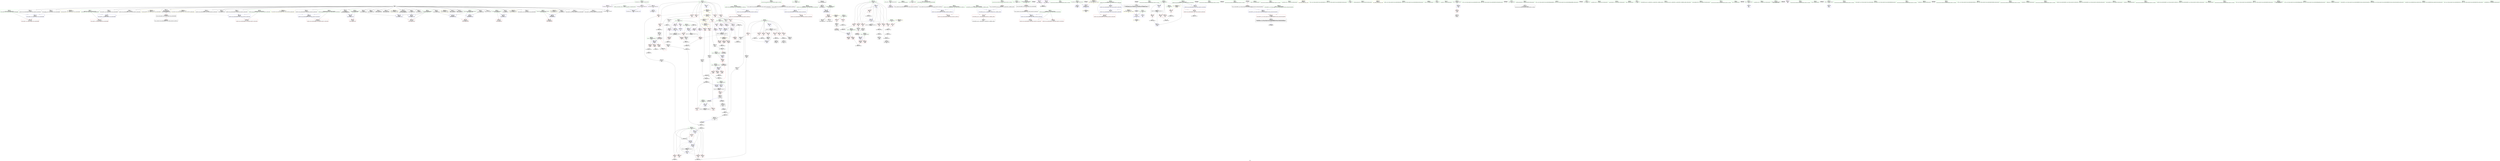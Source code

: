 digraph "SVFG" {
	label="SVFG";

	Node0x56522afbd450 [shape=record,color=grey,label="{NodeID: 0\nNullPtr}"];
	Node0x56522afbd450 -> Node0x56522afcf630[style=solid];
	Node0x56522afbd450 -> Node0x56522afcf730[style=solid];
	Node0x56522afbd450 -> Node0x56522afcf800[style=solid];
	Node0x56522afbd450 -> Node0x56522afcf8d0[style=solid];
	Node0x56522afbd450 -> Node0x56522afcf9a0[style=solid];
	Node0x56522afbd450 -> Node0x56522afcfa70[style=solid];
	Node0x56522afbd450 -> Node0x56522afcfb40[style=solid];
	Node0x56522afbd450 -> Node0x56522afd47b0[style=solid];
	Node0x56522afbd450 -> Node0x56522afd4880[style=solid];
	Node0x56522afbd450 -> Node0x56522afd4950[style=solid];
	Node0x56522afbd450 -> Node0x56522afd4a20[style=solid];
	Node0x56522afbd450 -> Node0x56522afd4af0[style=solid];
	Node0x56522afbd450 -> Node0x56522afd4bc0[style=solid];
	Node0x56522afbd450 -> Node0x56522afd4c90[style=solid];
	Node0x56522afbd450 -> Node0x56522afd4d60[style=solid];
	Node0x56522afbd450 -> Node0x56522afd4e30[style=solid];
	Node0x56522afbd450 -> Node0x56522afd4f00[style=solid];
	Node0x56522afbd450 -> Node0x56522afd4fd0[style=solid];
	Node0x56522afbd450 -> Node0x56522afd50a0[style=solid];
	Node0x56522afbd450 -> Node0x56522afd5170[style=solid];
	Node0x56522afbd450 -> Node0x56522afd5240[style=solid];
	Node0x56522afbd450 -> Node0x56522afd5310[style=solid];
	Node0x56522afbd450 -> Node0x56522afd53e0[style=solid];
	Node0x56522afbd450 -> Node0x56522afd54b0[style=solid];
	Node0x56522afbd450 -> Node0x56522afd5580[style=solid];
	Node0x56522afbd450 -> Node0x56522afd5650[style=solid];
	Node0x56522afbd450 -> Node0x56522afd5720[style=solid];
	Node0x56522afbd450 -> Node0x56522afde780[style=solid];
	Node0x56522b01d680 [shape=record,color=black,label="{NodeID: 609\n377 = PHI(413, )\n0th arg _Z3invx }"];
	Node0x56522b01d680 -> Node0x56522afdfe70[style=solid];
	Node0x56522afeb060 [shape=record,color=grey,label="{NodeID: 443\n559 = Binary(558, 557, )\n}"];
	Node0x56522afeb060 -> Node0x56522afe0c40[style=solid];
	Node0x56522afded60 [shape=record,color=blue,label="{NodeID: 277\n137\<--134\n__rhs.addr\<--__rhs\n_ZStplIcSt11char_traitsIcESaIcEENSt7__cxx1112basic_stringIT_T0_T1_EEOS8_S5_\n}"];
	Node0x56522afded60 -> Node0x56522afd2d00[style=dashed];
	Node0x56522afd28f0 [shape=record,color=red,label="{NodeID: 194\n556\<--11\n\<--INF\nmain\n}"];
	Node0x56522afd28f0 -> Node0x56522afd6f80[style=solid];
	Node0x56522afcf8d0 [shape=record,color=black,label="{NodeID: 111\n122\<--3\n\<--dummyVal\n_Z9to_stringNSt7__cxx1112basic_stringIcSt11char_traitsIcESaIcEEE\n}"];
	Node0x56522afcf8d0 -> Node0x56522afdebc0[style=solid];
	Node0x56522afcd8a0 [shape=record,color=green,label="{NodeID: 28\n20\<--21\ndirx\<--dirx_field_insensitive\nGlob }"];
	Node0x56522afe0420 [shape=record,color=blue,label="{NodeID: 305\n467\<--464\narrayidx3\<--rem\nmain\n}"];
	Node0x56522afe0420 -> Node0x56522b0010d0[style=dashed];
	Node0x56522afd3fb0 [shape=record,color=red,label="{NodeID: 222\n381\<--378\n\<--a.addr\n_Z3invx\n|{<s0>33}}"];
	Node0x56522afd3fb0:s0 -> Node0x56522b01d2f0[style=solid,color=red];
	Node0x56522afd5b30 [shape=record,color=black,label="{NodeID: 139\n291\<--290\ntobool\<--\n_Z9to_stringB5cxx11b\n}"];
	Node0x56522afd03a0 [shape=record,color=green,label="{NodeID: 56\n158\<--159\n__lhs.addr\<--__lhs.addr_field_insensitive\n_ZStplIcSt11char_traitsIcESaIcEENSt7__cxx1112basic_stringIT_T0_T1_EES5_RKS8_\n}"];
	Node0x56522afd03a0 -> Node0x56522afd2dd0[style=solid];
	Node0x56522afd03a0 -> Node0x56522afdee30[style=solid];
	Node0x56522b019ad0 [shape=record,color=black,label="{NodeID: 582\n132 = PHI(100, )\n0th arg _ZStplIcSt11char_traitsIcESaIcEENSt7__cxx1112basic_stringIT_T0_T1_EEOS8_S5_ }"];
	Node0x56522afdd620 [shape=record,color=red,label="{NodeID: 250\n503\<--437\n\<--k17\nmain\n}"];
	Node0x56522afdd620 -> Node0x56522afecfe0[style=solid];
	Node0x56522afd71f0 [shape=record,color=purple,label="{NodeID: 167\n52\<--4\n\<--_ZStL8__ioinit\n__cxx_global_var_init\n}"];
	Node0x56522afd1cd0 [shape=record,color=green,label="{NodeID: 84\n326\<--327\n_Z2pwxx\<--_Z2pwxx_field_insensitive\n}"];
	Node0x56522afc4090 [shape=record,color=green,label="{NodeID: 1\n7\<--1\n__dso_handle\<--dummyObj\nGlob }"];
	Node0x56522b01d790 [shape=record,color=black,label="{NodeID: 610\n155 = PHI(102, )\n0th arg _ZStplIcSt11char_traitsIcESaIcEENSt7__cxx1112basic_stringIT_T0_T1_EES5_RKS8_ }"];
	Node0x56522b0055a0 [shape=record,color=yellow,style=double,label="{NodeID: 527\n58V_1 = ENCHI(MR_58V_0)\npts\{340000 \}\nFun[_Z1Cxx]}"];
	Node0x56522b0055a0 -> Node0x56522afd43c0[style=dashed];
	Node0x56522b0055a0 -> Node0x56522afd4490[style=dashed];
	Node0x56522b0055a0 -> Node0x56522afd4560[style=dashed];
	Node0x56522afeb1e0 [shape=record,color=grey,label="{NodeID: 444\n505 = Binary(504, 448, )\n}"];
	Node0x56522afeb1e0 -> Node0x56522afecfe0[style=solid];
	Node0x56522afdee30 [shape=record,color=blue,label="{NodeID: 278\n158\<--156\n__lhs.addr\<--__lhs\n_ZStplIcSt11char_traitsIcESaIcEENSt7__cxx1112basic_stringIT_T0_T1_EES5_RKS8_\n}"];
	Node0x56522afdee30 -> Node0x56522afd2dd0[style=dashed];
	Node0x56522afd29c0 [shape=record,color=red,label="{NodeID: 195\n82\<--79\n\<--__x.addr\n_ZSt4acosIiEN9__gnu_cxx11__enable_ifIXsr12__is_integerIT_EE7__valueEdE6__typeES2_\n}"];
	Node0x56522afd29c0 -> Node0x56522afd58c0[style=solid];
	Node0x56522afcf9a0 [shape=record,color=black,label="{NodeID: 112\n128\<--3\nlpad.val\<--dummyVal\n_Z9to_stringNSt7__cxx1112basic_stringIcSt11char_traitsIcESaIcEEE\n}"];
	Node0x56522afcd9a0 [shape=record,color=green,label="{NodeID: 29\n22\<--23\ndiry\<--diry_field_insensitive\nGlob }"];
	Node0x56522afe04f0 [shape=record,color=blue,label="{NodeID: 306\n481\<--478\narrayidx11\<--rem9\nmain\n}"];
	Node0x56522afe04f0 -> Node0x56522b0015d0[style=dashed];
	Node0x56522afd4080 [shape=record,color=red,label="{NodeID: 223\n399\<--393\n\<--n.addr\n_Z1Cxx\n}"];
	Node0x56522afd5c00 [shape=record,color=black,label="{NodeID: 140\n292\<--290\n\<--\n_Z9to_stringB5cxx11b\n}"];
	Node0x56522afd0470 [shape=record,color=green,label="{NodeID: 57\n160\<--161\n__rhs.addr\<--__rhs.addr_field_insensitive\n_ZStplIcSt11char_traitsIcESaIcEENSt7__cxx1112basic_stringIT_T0_T1_EES5_RKS8_\n}"];
	Node0x56522afd0470 -> Node0x56522afd2ea0[style=solid];
	Node0x56522afd0470 -> Node0x56522afd2f70[style=solid];
	Node0x56522afd0470 -> Node0x56522afdef00[style=solid];
	Node0x56522b0190e0 [shape=record,color=black,label="{NodeID: 583\n53 = PHI()\n}"];
	Node0x56522afdd6f0 [shape=record,color=red,label="{NodeID: 251\n508\<--437\n\<--k17\nmain\n}"];
	Node0x56522afdd6f0 -> Node0x56522afec6e0[style=solid];
	Node0x56522afd72c0 [shape=record,color=purple,label="{NodeID: 168\n293\<--27\n\<--.str\n_Z9to_stringB5cxx11b\n}"];
	Node0x56522afd72c0 -> Node0x56522afe8ba0[style=solid];
	Node0x56522afd1dd0 [shape=record,color=green,label="{NodeID: 85\n331\<--332\nretval\<--retval_field_insensitive\n_Z2pwxx\n}"];
	Node0x56522afd1dd0 -> Node0x56522afd3860[style=solid];
	Node0x56522afd1dd0 -> Node0x56522afdfc00[style=solid];
	Node0x56522afd1dd0 -> Node0x56522afdfda0[style=solid];
	Node0x56522afc4450 [shape=record,color=green,label="{NodeID: 2\n9\<--1\n\<--dummyObj\nCan only get source location for instruction, argument, global var or function.}"];
	Node0x56522b01db40 [shape=record,color=black,label="{NodeID: 611\n156 = PHI(109, )\n1st arg _ZStplIcSt11char_traitsIcESaIcEENSt7__cxx1112basic_stringIT_T0_T1_EES5_RKS8_ }"];
	Node0x56522b01db40 -> Node0x56522afdee30[style=solid];
	Node0x56522afeb360 [shape=record,color=grey,label="{NodeID: 445\n383 = Binary(382, 384, )\n}"];
	Node0x56522afeb360 -> Node0x56522afd5f40[style=solid];
	Node0x56522afdef00 [shape=record,color=blue,label="{NodeID: 279\n160\<--157\n__rhs.addr\<--__rhs\n_ZStplIcSt11char_traitsIcESaIcEENSt7__cxx1112basic_stringIT_T0_T1_EES5_RKS8_\n}"];
	Node0x56522afdef00 -> Node0x56522afd2ea0[style=dashed];
	Node0x56522afdef00 -> Node0x56522afd2f70[style=dashed];
	Node0x56522afd2a90 [shape=record,color=red,label="{NodeID: 196\n126\<--104\nexn\<--exn.slot\n_Z9to_stringNSt7__cxx1112basic_stringIcSt11char_traitsIcESaIcEEE\n}"];
	Node0x56522afcfa70 [shape=record,color=black,label="{NodeID: 113\n129\<--3\nlpad.val1\<--dummyVal\n_Z9to_stringNSt7__cxx1112basic_stringIcSt11char_traitsIcESaIcEEE\n}"];
	Node0x56522afcdaa0 [shape=record,color=green,label="{NodeID: 30\n24\<--26\nfirst_attempt\<--first_attempt_field_insensitive\nGlob }"];
	Node0x56522afcdaa0 -> Node0x56522afde480[style=solid];
	Node0x56522afcdaa0 -> Node0x56522afdea20[style=solid];
	Node0x56522afe05c0 [shape=record,color=blue,label="{NodeID: 307\n425\<--485\nk\<--inc\nmain\n}"];
	Node0x56522afe05c0 -> Node0x56522b000bd0[style=dashed];
	Node0x56522afd4150 [shape=record,color=red,label="{NodeID: 224\n405\<--393\n\<--n.addr\n_Z1Cxx\n}"];
	Node0x56522afd4150 -> Node0x56522afeb4e0[style=solid];
	Node0x56522afd5cd0 [shape=record,color=black,label="{NodeID: 141\n350\<--349\nconv\<--\n_Z2pwxx\n}"];
	Node0x56522afd5cd0 -> Node0x56522afeaee0[style=solid];
	Node0x56522afd0540 [shape=record,color=green,label="{NodeID: 58\n162\<--163\nnrvo\<--nrvo_field_insensitive\n_ZStplIcSt11char_traitsIcESaIcEENSt7__cxx1112basic_stringIT_T0_T1_EES5_RKS8_\n}"];
	Node0x56522afd0540 -> Node0x56522afd3040[style=solid];
	Node0x56522afd0540 -> Node0x56522afdefd0[style=solid];
	Node0x56522afd0540 -> Node0x56522afdf170[style=solid];
	Node0x56522b01b8d0 [shape=record,color=black,label="{NodeID: 584\n71 = PHI(77, )\n}"];
	Node0x56522b01b8d0 -> Node0x56522afde880[style=solid];
	Node0x56522b0034b0 [shape=record,color=yellow,style=double,label="{NodeID: 501\n8V_1 = ENCHI(MR_8V_0)\npts\{105 \}\nFun[_Z9to_stringNSt7__cxx1112basic_stringIcSt11char_traitsIcESaIcEEE]}"];
	Node0x56522b0034b0 -> Node0x56522afdeaf0[style=dashed];
	Node0x56522afdd7c0 [shape=record,color=red,label="{NodeID: 252\n516\<--437\n\<--k17\nmain\n}"];
	Node0x56522afdd7c0 -> Node0x56522afd6aa0[style=solid];
	Node0x56522afd7390 [shape=record,color=purple,label="{NodeID: 169\n294\<--29\n\<--.str.3\n_Z9to_stringB5cxx11b\n}"];
	Node0x56522afd7390 -> Node0x56522afe8ba0[style=solid];
	Node0x56522afd1ea0 [shape=record,color=green,label="{NodeID: 86\n333\<--334\na.addr\<--a.addr_field_insensitive\n_Z2pwxx\n}"];
	Node0x56522afd1ea0 -> Node0x56522afd3930[style=solid];
	Node0x56522afd1ea0 -> Node0x56522afd3a00[style=solid];
	Node0x56522afd1ea0 -> Node0x56522afd3ad0[style=solid];
	Node0x56522afd1ea0 -> Node0x56522afdfa60[style=solid];
	Node0x56522afc44e0 [shape=record,color=green,label="{NodeID: 3\n12\<--1\n\<--dummyObj\nCan only get source location for instruction, argument, global var or function.}"];
	Node0x56522b01dc50 [shape=record,color=black,label="{NodeID: 612\n157 = PHI(101, )\n2nd arg _ZStplIcSt11char_traitsIcESaIcEENSt7__cxx1112basic_stringIT_T0_T1_EES5_RKS8_ }"];
	Node0x56522b01dc50 -> Node0x56522afdef00[style=solid];
	Node0x56522afeb4e0 [shape=record,color=grey,label="{NodeID: 446\n407 = Binary(405, 406, )\n}"];
	Node0x56522afdefd0 [shape=record,color=blue,label="{NodeID: 280\n162\<--173\nnrvo\<--\n_ZStplIcSt11char_traitsIcESaIcEENSt7__cxx1112basic_stringIT_T0_T1_EES5_RKS8_\n}"];
	Node0x56522afdefd0 -> Node0x56522afdf170[style=dashed];
	Node0x56522afd2b60 [shape=record,color=red,label="{NodeID: 197\n127\<--106\nsel\<--ehselector.slot\n_Z9to_stringNSt7__cxx1112basic_stringIcSt11char_traitsIcESaIcEEE\n}"];
	Node0x56522afcfb40 [shape=record,color=black,label="{NodeID: 114\n197\<--3\n\<--dummyVal\n_ZStplIcSt11char_traitsIcESaIcEENSt7__cxx1112basic_stringIT_T0_T1_EES5_RKS8_\n}"];
	Node0x56522afcdba0 [shape=record,color=green,label="{NodeID: 31\n32\<--34\nfak\<--fak_field_insensitive\nGlob }"];
	Node0x56522afcdba0 -> Node0x56522afd7460[style=solid];
	Node0x56522afcdba0 -> Node0x56522afd7530[style=solid];
	Node0x56522afcdba0 -> Node0x56522afd7600[style=solid];
	Node0x56522afcdba0 -> Node0x56522afd76d0[style=solid];
	Node0x56522afcdba0 -> Node0x56522afd77a0[style=solid];
	Node0x56522afcdba0 -> Node0x56522afd7870[style=solid];
	Node0x56522afcdba0 -> Node0x56522afd7940[style=solid];
	Node0x56522affee00 [shape=record,color=black,label="{NodeID: 474\nMR_67V_3 = PHI(MR_67V_4, MR_67V_2, )\npts\{430 \}\n}"];
	Node0x56522affee00 -> Node0x56522afdcd30[style=dashed];
	Node0x56522affee00 -> Node0x56522afdce00[style=dashed];
	Node0x56522affee00 -> Node0x56522afdced0[style=dashed];
	Node0x56522affee00 -> Node0x56522afe0d10[style=dashed];
	Node0x56522afe0690 [shape=record,color=blue,label="{NodeID: 308\n429\<--448\ntc\<--\nmain\n}"];
	Node0x56522afe0690 -> Node0x56522affee00[style=dashed];
	Node0x56522afd4220 [shape=record,color=red,label="{NodeID: 225\n402\<--395\n\<--r.addr\n_Z1Cxx\n}"];
	Node0x56522afd5da0 [shape=record,color=black,label="{NodeID: 142\n364\<--363\nconv2\<--\n_Z2pwxx\n}"];
	Node0x56522afd5da0 -> Node0x56522afebde0[style=solid];
	Node0x56522afd0610 [shape=record,color=green,label="{NodeID: 59\n164\<--165\n__len\<--__len_field_insensitive\n_ZStplIcSt11char_traitsIcESaIcEENSt7__cxx1112basic_stringIT_T0_T1_EES5_RKS8_\n}"];
	Node0x56522afd0610 -> Node0x56522afd3110[style=solid];
	Node0x56522afd0610 -> Node0x56522afdf0a0[style=solid];
	Node0x56522b01ba30 [shape=record,color=black,label="{NodeID: 585\n84 = PHI()\n}"];
	Node0x56522b01ba30 -> Node0x56522afd5990[style=solid];
	Node0x56522b0035c0 [shape=record,color=yellow,style=double,label="{NodeID: 502\n10V_1 = ENCHI(MR_10V_0)\npts\{107 \}\nFun[_Z9to_stringNSt7__cxx1112basic_stringIcSt11char_traitsIcESaIcEEE]}"];
	Node0x56522b0035c0 -> Node0x56522afdebc0[style=dashed];
	Node0x56522afdd890 [shape=record,color=red,label="{NodeID: 253\n522\<--437\n\<--k17\nmain\n}"];
	Node0x56522afdd890 -> Node0x56522afe9ce0[style=solid];
	Node0x56522afd7460 [shape=record,color=purple,label="{NodeID: 170\n400\<--32\narrayidx\<--fak\n_Z1Cxx\n}"];
	Node0x56522afd7460 -> Node0x56522afd43c0[style=solid];
	Node0x56522afd1f70 [shape=record,color=green,label="{NodeID: 87\n335\<--336\nb.addr\<--b.addr_field_insensitive\n_Z2pwxx\n}"];
	Node0x56522afd1f70 -> Node0x56522afd3ba0[style=solid];
	Node0x56522afd1f70 -> Node0x56522afd3c70[style=solid];
	Node0x56522afd1f70 -> Node0x56522afd3d40[style=solid];
	Node0x56522afd1f70 -> Node0x56522afdfb30[style=solid];
	Node0x56522afc4570 [shape=record,color=green,label="{NodeID: 4\n15\<--1\n\<--dummyObj\nCan only get source location for instruction, argument, global var or function.}"];
	Node0x56522b01dd60 [shape=record,color=black,label="{NodeID: 613\n391 = PHI(535, )\n0th arg _Z1Cxx }"];
	Node0x56522b01dd60 -> Node0x56522afdff40[style=solid];
	Node0x56522afeb660 [shape=record,color=grey,label="{NodeID: 447\n478 = Binary(474, 477, )\n}"];
	Node0x56522afeb660 -> Node0x56522afe04f0[style=solid];
	Node0x56522afdf0a0 [shape=record,color=blue,label="{NodeID: 281\n164\<--178\n__len\<--call\n_ZStplIcSt11char_traitsIcESaIcEENSt7__cxx1112basic_stringIT_T0_T1_EES5_RKS8_\n}"];
	Node0x56522afdf0a0 -> Node0x56522afd3110[style=dashed];
	Node0x56522afd2c30 [shape=record,color=red,label="{NodeID: 198\n141\<--135\n\<--__lhs.addr\n_ZStplIcSt11char_traitsIcESaIcEENSt7__cxx1112basic_stringIT_T0_T1_EEOS8_S5_\n}"];
	Node0x56522afd47b0 [shape=record,color=black,label="{NodeID: 115\n198\<--3\n\<--dummyVal\n_ZStplIcSt11char_traitsIcESaIcEENSt7__cxx1112basic_stringIT_T0_T1_EES5_RKS8_\n}"];
	Node0x56522afd47b0 -> Node0x56522afdf240[style=solid];
	Node0x56522afcdca0 [shape=record,color=green,label="{NodeID: 32\n35\<--37\ntwo\<--two_field_insensitive\nGlob }"];
	Node0x56522afcdca0 -> Node0x56522afd7a10[style=solid];
	Node0x56522afcdca0 -> Node0x56522afd7ae0[style=solid];
	Node0x56522afcdca0 -> Node0x56522afd7bb0[style=solid];
	Node0x56522afcdca0 -> Node0x56522afd7c80[style=solid];
	Node0x56522afff2d0 [shape=record,color=black,label="{NodeID: 475\nMR_73V_2 = PHI(MR_73V_8, MR_73V_1, )\npts\{436 \}\n}"];
	Node0x56522afff2d0 -> Node0x56522afe0760[style=dashed];
	Node0x56522afe0760 [shape=record,color=blue,label="{NodeID: 309\n435\<--25\nans\<--\nmain\n}"];
	Node0x56522afe0760 -> Node0x56522afdd210[style=dashed];
	Node0x56522afe0760 -> Node0x56522afdd3b0[style=dashed];
	Node0x56522afe0760 -> Node0x56522afdd480[style=dashed];
	Node0x56522afe0760 -> Node0x56522afdd550[style=dashed];
	Node0x56522afe0760 -> Node0x56522afe09d0[style=dashed];
	Node0x56522afe0760 -> Node0x56522afe0c40[style=dashed];
	Node0x56522afe0760 -> Node0x56522afff2d0[style=dashed];
	Node0x56522afd42f0 [shape=record,color=red,label="{NodeID: 226\n406\<--395\n\<--r.addr\n_Z1Cxx\n}"];
	Node0x56522afd42f0 -> Node0x56522afeb4e0[style=solid];
	Node0x56522afd5e70 [shape=record,color=black,label="{NodeID: 143\n328\<--372\n_Z2pwxx_ret\<--\n_Z2pwxx\n|{<s0>32|<s1>33}}"];
	Node0x56522afd5e70:s0 -> Node0x56522b01c0e0[style=solid,color=blue];
	Node0x56522afd5e70:s1 -> Node0x56522b01c2b0[style=solid,color=blue];
	Node0x56522afd06e0 [shape=record,color=green,label="{NodeID: 60\n166\<--167\nexn.slot\<--exn.slot_field_insensitive\n_ZStplIcSt11char_traitsIcESaIcEENSt7__cxx1112basic_stringIT_T0_T1_EES5_RKS8_\n}"];
	Node0x56522afd06e0 -> Node0x56522afd31e0[style=solid];
	Node0x56522afd06e0 -> Node0x56522afdf240[style=solid];
	Node0x56522b01bb00 [shape=record,color=black,label="{NodeID: 586\n188 = PHI()\n}"];
	Node0x56522afdd960 [shape=record,color=red,label="{NodeID: 254\n525\<--437\n\<--k17\nmain\n}"];
	Node0x56522afdd960 -> Node0x56522afe9fe0[style=solid];
	Node0x56522afd7530 [shape=record,color=purple,label="{NodeID: 171\n403\<--32\narrayidx1\<--fak\n_Z1Cxx\n}"];
	Node0x56522afd7530 -> Node0x56522afd4490[style=solid];
	Node0x56522afd2040 [shape=record,color=green,label="{NodeID: 88\n337\<--338\nx\<--x_field_insensitive\n_Z2pwxx\n}"];
	Node0x56522afd2040 -> Node0x56522afd3e10[style=solid];
	Node0x56522afd2040 -> Node0x56522afd3ee0[style=solid];
	Node0x56522afd2040 -> Node0x56522afdfcd0[style=solid];
	Node0x56522afc4600 [shape=record,color=green,label="{NodeID: 5\n18\<--1\n\<--dummyObj\nCan only get source location for instruction, argument, global var or function.}"];
	Node0x56522b01de70 [shape=record,color=black,label="{NodeID: 614\n392 = PHI(537, )\n1st arg _Z1Cxx }"];
	Node0x56522b01de70 -> Node0x56522afe0010[style=solid];
	Node0x56522afeb7e0 [shape=record,color=grey,label="{NodeID: 448\n410 = Binary(404, 409, )\n}"];
	Node0x56522afeb7e0 -> Node0x56522afea8e0[style=solid];
	Node0x56522afdf170 [shape=record,color=blue,label="{NodeID: 282\n162\<--194\nnrvo\<--\n_ZStplIcSt11char_traitsIcESaIcEENSt7__cxx1112basic_stringIT_T0_T1_EES5_RKS8_\n}"];
	Node0x56522afdf170 -> Node0x56522afd3040[style=dashed];
	Node0x56522afd2d00 [shape=record,color=red,label="{NodeID: 199\n142\<--137\n\<--__rhs.addr\n_ZStplIcSt11char_traitsIcESaIcEENSt7__cxx1112basic_stringIT_T0_T1_EEOS8_S5_\n}"];
	Node0x56522afd4880 [shape=record,color=black,label="{NodeID: 116\n200\<--3\n\<--dummyVal\n_ZStplIcSt11char_traitsIcESaIcEENSt7__cxx1112basic_stringIT_T0_T1_EES5_RKS8_\n}"];
	Node0x56522afd4880 -> Node0x56522afdf310[style=solid];
	Node0x56522afcdda0 [shape=record,color=green,label="{NodeID: 33\n41\<--45\nllvm.global_ctors\<--llvm.global_ctors_field_insensitive\nGlob }"];
	Node0x56522afcdda0 -> Node0x56522afd7e20[style=solid];
	Node0x56522afcdda0 -> Node0x56522afd7f20[style=solid];
	Node0x56522afcdda0 -> Node0x56522afd8020[style=solid];
	Node0x56522afff7d0 [shape=record,color=black,label="{NodeID: 476\nMR_75V_2 = PHI(MR_75V_4, MR_75V_1, )\npts\{438 \}\n}"];
	Node0x56522afff7d0 -> Node0x56522afe0830[style=dashed];
	Node0x56522afe0830 [shape=record,color=blue,label="{NodeID: 310\n437\<--442\nk17\<--\nmain\n}"];
	Node0x56522afe0830 -> Node0x56522afdd620[style=dashed];
	Node0x56522afe0830 -> Node0x56522afdd6f0[style=dashed];
	Node0x56522afe0830 -> Node0x56522afdd7c0[style=dashed];
	Node0x56522afe0830 -> Node0x56522afdd890[style=dashed];
	Node0x56522afe0830 -> Node0x56522afdd960[style=dashed];
	Node0x56522afe0830 -> Node0x56522afdda30[style=dashed];
	Node0x56522afe0830 -> Node0x56522afddb00[style=dashed];
	Node0x56522afe0830 -> Node0x56522afe0b70[style=dashed];
	Node0x56522afe0830 -> Node0x56522afff7d0[style=dashed];
	Node0x56522afd43c0 [shape=record,color=red,label="{NodeID: 227\n401\<--400\n\<--arrayidx\n_Z1Cxx\n}"];
	Node0x56522afd43c0 -> Node0x56522afea760[style=solid];
	Node0x56522afd5f40 [shape=record,color=black,label="{NodeID: 144\n385\<--383\nconv\<--sub\n_Z3invx\n|{<s0>33}}"];
	Node0x56522afd5f40:s0 -> Node0x56522b01d500[style=solid,color=red];
	Node0x56522afd07b0 [shape=record,color=green,label="{NodeID: 61\n168\<--169\nehselector.slot\<--ehselector.slot_field_insensitive\n_ZStplIcSt11char_traitsIcESaIcEENSt7__cxx1112basic_stringIT_T0_T1_EES5_RKS8_\n}"];
	Node0x56522afd07b0 -> Node0x56522afd32b0[style=solid];
	Node0x56522afd07b0 -> Node0x56522afdf310[style=solid];
	Node0x56522b01bbd0 [shape=record,color=black,label="{NodeID: 587\n143 = PHI()\n|{<s0>11}}"];
	Node0x56522b01bbd0:s0 -> Node0x56522b01ccf0[style=solid,color=red];
	Node0x56522afdda30 [shape=record,color=red,label="{NodeID: 255\n536\<--437\n\<--k17\nmain\n}"];
	Node0x56522afdda30 -> Node0x56522afd6de0[style=solid];
	Node0x56522afd7600 [shape=record,color=purple,label="{NodeID: 172\n408\<--32\narrayidx2\<--fak\n_Z1Cxx\n}"];
	Node0x56522afd7600 -> Node0x56522afd4560[style=solid];
	Node0x56522afd2110 [shape=record,color=green,label="{NodeID: 89\n374\<--375\n_Z3invx\<--_Z3invx_field_insensitive\n}"];
	Node0x56522afcc460 [shape=record,color=green,label="{NodeID: 6\n25\<--1\n\<--dummyObj\nCan only get source location for instruction, argument, global var or function.}"];
	Node0x56522b01e970 [shape=record,color=black,label="{NodeID: 615\n91 = PHI()\n}"];
	Node0x56522b01e970 -> Node0x56522afdea20[style=solid];
	Node0x56522afeb960 [shape=record,color=grey,label="{NodeID: 449\n485 = Binary(484, 448, )\n}"];
	Node0x56522afeb960 -> Node0x56522afe05c0[style=solid];
	Node0x56522afdf240 [shape=record,color=blue,label="{NodeID: 283\n166\<--198\nexn.slot\<--\n_ZStplIcSt11char_traitsIcESaIcEENSt7__cxx1112basic_stringIT_T0_T1_EES5_RKS8_\n}"];
	Node0x56522afdf240 -> Node0x56522afd31e0[style=dashed];
	Node0x56522afd2dd0 [shape=record,color=red,label="{NodeID: 200\n187\<--158\n\<--__lhs.addr\n_ZStplIcSt11char_traitsIcESaIcEENSt7__cxx1112basic_stringIT_T0_T1_EES5_RKS8_\n}"];
	Node0x56522afd4950 [shape=record,color=black,label="{NodeID: 117\n209\<--3\nlpad.val\<--dummyVal\n_ZStplIcSt11char_traitsIcESaIcEENSt7__cxx1112basic_stringIT_T0_T1_EES5_RKS8_\n}"];
	Node0x56522afcdea0 [shape=record,color=green,label="{NodeID: 34\n46\<--47\n__cxx_global_var_init\<--__cxx_global_var_init_field_insensitive\n}"];
	Node0x56522b007e70 [shape=record,color=yellow,style=double,label="{NodeID: 560\nRETMU(6V_2)\npts\{26 \}\nFun[_GLOBAL__sub_I_Klungs_2_0.cpp]}"];
	Node0x56522afffcd0 [shape=record,color=black,label="{NodeID: 477\nMR_77V_2 = PHI(MR_77V_3, MR_77V_1, )\npts\{440 \}\n}"];
	Node0x56522afffcd0 -> Node0x56522afe0900[style=dashed];
	Node0x56522afffcd0 -> Node0x56522afffcd0[style=dashed];
	Node0x56522afe0900 [shape=record,color=blue,label="{NodeID: 311\n439\<--512\ntnd\<--cond\nmain\n}"];
	Node0x56522afe0900 -> Node0x56522afddbd0[style=dashed];
	Node0x56522afe0900 -> Node0x56522afe0900[style=dashed];
	Node0x56522afe0900 -> Node0x56522afffcd0[style=dashed];
	Node0x56522afd4490 [shape=record,color=red,label="{NodeID: 228\n404\<--403\n\<--arrayidx1\n_Z1Cxx\n}"];
	Node0x56522afd4490 -> Node0x56522afeb7e0[style=solid];
	Node0x56522afd6010 [shape=record,color=black,label="{NodeID: 145\n376\<--386\n_Z3invx_ret\<--call\n_Z3invx\n|{<s0>34}}"];
	Node0x56522afd6010:s0 -> Node0x56522b01c3f0[style=solid,color=blue];
	Node0x56522afd0880 [shape=record,color=green,label="{NodeID: 62\n175\<--176\n_ZNSt7__cxx1112basic_stringIcSt11char_traitsIcESaIcEEC1Ev\<--_ZNSt7__cxx1112basic_stringIcSt11char_traitsIcESaIcEEC1Ev_field_insensitive\n}"];
	Node0x56522b01bca0 [shape=record,color=black,label="{NodeID: 588\n147 = PHI(597, )\n}"];
	Node0x56522b0038c0 [shape=record,color=yellow,style=double,label="{NodeID: 505\n36V_1 = ENCHI(MR_36V_0)\npts\{285 \}\nFun[_Z9to_stringB5cxx11b]}"];
	Node0x56522b0038c0 -> Node0x56522afdf8c0[style=dashed];
	Node0x56522afddb00 [shape=record,color=red,label="{NodeID: 256\n549\<--437\n\<--k17\nmain\n}"];
	Node0x56522afddb00 -> Node0x56522afe9b60[style=solid];
	Node0x56522afd76d0 [shape=record,color=purple,label="{NodeID: 173\n445\<--32\n\<--fak\nmain\n}"];
	Node0x56522afd76d0 -> Node0x56522afe0280[style=solid];
	Node0x56522afd2210 [shape=record,color=green,label="{NodeID: 90\n378\<--379\na.addr\<--a.addr_field_insensitive\n_Z3invx\n}"];
	Node0x56522afd2210 -> Node0x56522afd3fb0[style=solid];
	Node0x56522afd2210 -> Node0x56522afdfe70[style=solid];
	Node0x56522afcc4f0 [shape=record,color=green,label="{NodeID: 7\n27\<--1\n.str\<--dummyObj\nGlob }"];
	Node0x56522afebae0 [shape=record,color=grey,label="{NodeID: 450\n495 = Binary(494, 448, )\n}"];
	Node0x56522afebae0 -> Node0x56522afecce0[style=solid];
	Node0x56522afdf310 [shape=record,color=blue,label="{NodeID: 284\n168\<--200\nehselector.slot\<--\n_ZStplIcSt11char_traitsIcESaIcEENSt7__cxx1112basic_stringIT_T0_T1_EES5_RKS8_\n}"];
	Node0x56522afdf310 -> Node0x56522afd32b0[style=dashed];
	Node0x56522afd2ea0 [shape=record,color=red,label="{NodeID: 201\n177\<--160\n\<--__rhs.addr\n_ZStplIcSt11char_traitsIcESaIcEENSt7__cxx1112basic_stringIT_T0_T1_EES5_RKS8_\n}"];
	Node0x56522afd4a20 [shape=record,color=black,label="{NodeID: 118\n210\<--3\nlpad.val5\<--dummyVal\n_ZStplIcSt11char_traitsIcESaIcEENSt7__cxx1112basic_stringIT_T0_T1_EES5_RKS8_\n}"];
	Node0x56522afcdfa0 [shape=record,color=green,label="{NodeID: 35\n50\<--51\n_ZNSt8ios_base4InitC1Ev\<--_ZNSt8ios_base4InitC1Ev_field_insensitive\n}"];
	Node0x56522b007f80 [shape=record,color=yellow,style=double,label="{NodeID: 561\nRETMU(2V_2)\npts\{19 \}\nFun[_GLOBAL__sub_I_Klungs_2_0.cpp]}"];
	Node0x56522afe09d0 [shape=record,color=blue,label="{NodeID: 312\n435\<--541\nans\<--add39\nmain\n}"];
	Node0x56522afe09d0 -> Node0x56522afdd2e0[style=dashed];
	Node0x56522afe09d0 -> Node0x56522afe0aa0[style=dashed];
	Node0x56522afd4560 [shape=record,color=red,label="{NodeID: 229\n409\<--408\n\<--arrayidx2\n_Z1Cxx\n}"];
	Node0x56522afd4560 -> Node0x56522afeb7e0[style=solid];
	Node0x56522afd60e0 [shape=record,color=black,label="{NodeID: 146\n412\<--411\nconv\<--\n_Z1Cxx\n}"];
	Node0x56522afd60e0 -> Node0x56522afea8e0[style=solid];
	Node0x56522afd0980 [shape=record,color=green,label="{NodeID: 63\n179\<--180\n_ZNKSt7__cxx1112basic_stringIcSt11char_traitsIcESaIcEE4sizeEv\<--_ZNKSt7__cxx1112basic_stringIcSt11char_traitsIcESaIcEE4sizeEv_field_insensitive\n}"];
	Node0x56522b01be70 [shape=record,color=black,label="{NodeID: 589\n178 = PHI()\n}"];
	Node0x56522b01be70 -> Node0x56522afdf0a0[style=solid];
	Node0x56522b0039a0 [shape=record,color=yellow,style=double,label="{NodeID: 506\n38V_1 = ENCHI(MR_38V_0)\npts\{287 \}\nFun[_Z9to_stringB5cxx11b]}"];
	Node0x56522b0039a0 -> Node0x56522afdf990[style=dashed];
	Node0x56522afe8600 [shape=record,color=black,label="{NodeID: 423\n369 = PHI(365, 367, )\n}"];
	Node0x56522afe8600 -> Node0x56522afdfda0[style=solid];
	Node0x56522afddbd0 [shape=record,color=red,label="{NodeID: 257\n514\<--439\n\<--tnd\nmain\n}"];
	Node0x56522afddbd0 -> Node0x56522afd69d0[style=solid];
	Node0x56522afd77a0 [shape=record,color=purple,label="{NodeID: 174\n457\<--32\narrayidx\<--fak\nmain\n}"];
	Node0x56522afd77a0 -> Node0x56522afddca0[style=solid];
	Node0x56522afd22e0 [shape=record,color=green,label="{NodeID: 91\n388\<--389\n_Z1Cxx\<--_Z1Cxx_field_insensitive\n}"];
	Node0x56522afcc580 [shape=record,color=green,label="{NodeID: 8\n29\<--1\n.str.3\<--dummyObj\nGlob }"];
	Node0x56522afebc60 [shape=record,color=grey,label="{NodeID: 451\n362 = Binary(360, 361, )\n}"];
	Node0x56522afebc60 -> Node0x56522afebde0[style=solid];
	Node0x56522afdf3e0 [shape=record,color=blue,label="{NodeID: 285\n223\<--222\ns.addr\<--s\n_Z9to_stringB5cxx11PKc\n}"];
	Node0x56522afdf3e0 -> Node0x56522afd3380[style=dashed];
	Node0x56522afd2f70 [shape=record,color=red,label="{NodeID: 202\n189\<--160\n\<--__rhs.addr\n_ZStplIcSt11char_traitsIcESaIcEENSt7__cxx1112basic_stringIT_T0_T1_EES5_RKS8_\n}"];
	Node0x56522afd4af0 [shape=record,color=black,label="{NodeID: 119\n221\<--3\nagg.result\<--dummyVal\n_Z9to_stringB5cxx11PKc\n0th arg _Z9to_stringB5cxx11PKc |{<s0>22}}"];
	Node0x56522afd4af0:s0 -> Node0x56522b01ce30[style=solid,color=red];
	Node0x56522afce0a0 [shape=record,color=green,label="{NodeID: 36\n56\<--57\n__cxa_atexit\<--__cxa_atexit_field_insensitive\n}"];
	Node0x56522afe0aa0 [shape=record,color=blue,label="{NodeID: 313\n435\<--546\nans\<--rem41\nmain\n}"];
	Node0x56522afe0aa0 -> Node0x56522afdd210[style=dashed];
	Node0x56522afe0aa0 -> Node0x56522afdd3b0[style=dashed];
	Node0x56522afe0aa0 -> Node0x56522afdd480[style=dashed];
	Node0x56522afe0aa0 -> Node0x56522afdd550[style=dashed];
	Node0x56522afe0aa0 -> Node0x56522afe09d0[style=dashed];
	Node0x56522afe0aa0 -> Node0x56522afe0c40[style=dashed];
	Node0x56522afe0aa0 -> Node0x56522afff2d0[style=dashed];
	Node0x56522afd4630 [shape=record,color=red,label="{NodeID: 230\n573\<--423\n\<--retval\nmain\n}"];
	Node0x56522afd4630 -> Node0x56522afd7050[style=solid];
	Node0x56522afd61b0 [shape=record,color=black,label="{NodeID: 147\n417\<--416\nconv4\<--\n_Z1Cxx\n}"];
	Node0x56522afd61b0 -> Node0x56522afea5e0[style=solid];
	Node0x56522afd0a80 [shape=record,color=green,label="{NodeID: 64\n185\<--186\n_ZNSt7__cxx1112basic_stringIcSt11char_traitsIcESaIcEE7reserveEm\<--_ZNSt7__cxx1112basic_stringIcSt11char_traitsIcESaIcEE7reserveEm_field_insensitive\n}"];
	Node0x56522b01bf40 [shape=record,color=black,label="{NodeID: 590\n190 = PHI()\n}"];
	Node0x56522afe8ba0 [shape=record,color=black,label="{NodeID: 424\n295 = PHI(293, 294, )\n}"];
	Node0x56522afddca0 [shape=record,color=red,label="{NodeID: 258\n458\<--457\n\<--arrayidx\nmain\n}"];
	Node0x56522afddca0 -> Node0x56522afebf60[style=solid];
	Node0x56522afd7870 [shape=record,color=purple,label="{NodeID: 175\n467\<--32\narrayidx3\<--fak\nmain\n}"];
	Node0x56522afd7870 -> Node0x56522afe0420[style=solid];
	Node0x56522afd23e0 [shape=record,color=green,label="{NodeID: 92\n393\<--394\nn.addr\<--n.addr_field_insensitive\n_Z1Cxx\n}"];
	Node0x56522afd23e0 -> Node0x56522afd4080[style=solid];
	Node0x56522afd23e0 -> Node0x56522afd4150[style=solid];
	Node0x56522afd23e0 -> Node0x56522afdff40[style=solid];
	Node0x56522afcc610 [shape=record,color=green,label="{NodeID: 9\n31\<--1\n_ZSt4cerr\<--dummyObj\nGlob }"];
	Node0x56522afebde0 [shape=record,color=grey,label="{NodeID: 452\n365 = Binary(362, 364, )\n}"];
	Node0x56522afebde0 -> Node0x56522afe8600[style=solid];
	Node0x56522afdf4b0 [shape=record,color=blue,label="{NodeID: 286\n229\<--248\nexn.slot\<--\n_Z9to_stringB5cxx11PKc\n}"];
	Node0x56522afdf4b0 -> Node0x56522afd3450[style=dashed];
	Node0x56522afd3040 [shape=record,color=red,label="{NodeID: 203\n195\<--162\nnrvo.val\<--nrvo\n_ZStplIcSt11char_traitsIcESaIcEENSt7__cxx1112basic_stringIT_T0_T1_EES5_RKS8_\n}"];
	Node0x56522afd4bc0 [shape=record,color=black,label="{NodeID: 120\n222\<--3\ns\<--dummyVal\n_Z9to_stringB5cxx11PKc\n1st arg _Z9to_stringB5cxx11PKc }"];
	Node0x56522afd4bc0 -> Node0x56522afdf3e0[style=solid];
	Node0x56522afce1a0 [shape=record,color=green,label="{NodeID: 37\n55\<--61\n_ZNSt8ios_base4InitD1Ev\<--_ZNSt8ios_base4InitD1Ev_field_insensitive\n}"];
	Node0x56522afce1a0 -> Node0x56522afd57f0[style=solid];
	Node0x56522b000bd0 [shape=record,color=black,label="{NodeID: 480\nMR_63V_3 = PHI(MR_63V_4, MR_63V_2, )\npts\{426 \}\n}"];
	Node0x56522b000bd0 -> Node0x56522afdc6f0[style=dashed];
	Node0x56522b000bd0 -> Node0x56522afdc780[style=dashed];
	Node0x56522b000bd0 -> Node0x56522afdc850[style=dashed];
	Node0x56522b000bd0 -> Node0x56522afdc920[style=dashed];
	Node0x56522b000bd0 -> Node0x56522afdc9f0[style=dashed];
	Node0x56522b000bd0 -> Node0x56522afdcac0[style=dashed];
	Node0x56522b000bd0 -> Node0x56522afdcb90[style=dashed];
	Node0x56522b000bd0 -> Node0x56522afe05c0[style=dashed];
	Node0x56522afe0b70 [shape=record,color=blue,label="{NodeID: 314\n437\<--550\nk17\<--inc43\nmain\n}"];
	Node0x56522afe0b70 -> Node0x56522afdd620[style=dashed];
	Node0x56522afe0b70 -> Node0x56522afdd6f0[style=dashed];
	Node0x56522afe0b70 -> Node0x56522afdd7c0[style=dashed];
	Node0x56522afe0b70 -> Node0x56522afdd890[style=dashed];
	Node0x56522afe0b70 -> Node0x56522afdd960[style=dashed];
	Node0x56522afe0b70 -> Node0x56522afdda30[style=dashed];
	Node0x56522afe0b70 -> Node0x56522afddb00[style=dashed];
	Node0x56522afe0b70 -> Node0x56522afe0b70[style=dashed];
	Node0x56522afe0b70 -> Node0x56522afff7d0[style=dashed];
	Node0x56522afdc6f0 [shape=record,color=red,label="{NodeID: 231\n450\<--425\n\<--k\nmain\n}"];
	Node0x56522afdc6f0 -> Node0x56522afed460[style=solid];
	Node0x56522afd6280 [shape=record,color=black,label="{NodeID: 148\n390\<--418\n_Z1Cxx_ret\<--rem5\n_Z1Cxx\n|{<s0>38}}"];
	Node0x56522afd6280:s0 -> Node0x56522b01c7a0[style=solid,color=blue];
	Node0x56522afd0b80 [shape=record,color=green,label="{NodeID: 65\n191\<--192\n_ZNSt7__cxx1112basic_stringIcSt11char_traitsIcESaIcEE6appendERKS4_\<--_ZNSt7__cxx1112basic_stringIcSt11char_traitsIcESaIcEE6appendERKS4__field_insensitive\n}"];
	Node0x56522b01c010 [shape=record,color=black,label="{NodeID: 591\n315 = PHI()\n}"];
	Node0x56522b003b90 [shape=record,color=yellow,style=double,label="{NodeID: 508\n40V_1 = ENCHI(MR_40V_0)\npts\{13 \}\nFun[_Z2pwxx]|{|<s2>32}}"];
	Node0x56522b003b90 -> Node0x56522afd8120[style=dashed];
	Node0x56522b003b90 -> Node0x56522afd81f0[style=dashed];
	Node0x56522b003b90:s2 -> Node0x56522b003b90[style=dashed,color=red];
	Node0x56522afe9140 [shape=record,color=black,label="{NodeID: 425\n512 = PHI(72, 448, )\n}"];
	Node0x56522afe9140 -> Node0x56522afe0900[style=solid];
	Node0x56522afddd70 [shape=record,color=red,label="{NodeID: 259\n473\<--472\n\<--arrayidx6\nmain\n}"];
	Node0x56522afddd70 -> Node0x56522afead60[style=solid];
	Node0x56522afd7940 [shape=record,color=purple,label="{NodeID: 176\n528\<--32\narrayidx31\<--fak\nmain\n}"];
	Node0x56522afd7940 -> Node0x56522afddf10[style=solid];
	Node0x56522afd24b0 [shape=record,color=green,label="{NodeID: 93\n395\<--396\nr.addr\<--r.addr_field_insensitive\n_Z1Cxx\n}"];
	Node0x56522afd24b0 -> Node0x56522afd4220[style=solid];
	Node0x56522afd24b0 -> Node0x56522afd42f0[style=solid];
	Node0x56522afd24b0 -> Node0x56522afe0010[style=solid];
	Node0x56522afcc6a0 [shape=record,color=green,label="{NodeID: 10\n38\<--1\n_ZSt3cin\<--dummyObj\nGlob }"];
	Node0x56522afebf60 [shape=record,color=grey,label="{NodeID: 453\n461 = Binary(458, 460, )\n}"];
	Node0x56522afebf60 -> Node0x56522afec0e0[style=solid];
	Node0x56522afdf580 [shape=record,color=blue,label="{NodeID: 287\n231\<--250\nehselector.slot\<--\n_Z9to_stringB5cxx11PKc\n}"];
	Node0x56522afdf580 -> Node0x56522afd3520[style=dashed];
	Node0x56522afd3110 [shape=record,color=red,label="{NodeID: 204\n182\<--164\n\<--__len\n_ZStplIcSt11char_traitsIcESaIcEENSt7__cxx1112basic_stringIT_T0_T1_EES5_RKS8_\n}"];
	Node0x56522afd3110 -> Node0x56522afeaa60[style=solid];
	Node0x56522afd4c90 [shape=record,color=black,label="{NodeID: 121\n247\<--3\n\<--dummyVal\n_Z9to_stringB5cxx11PKc\n}"];
	Node0x56522afce2a0 [shape=record,color=green,label="{NodeID: 38\n68\<--69\n__cxx_global_var_init.1\<--__cxx_global_var_init.1_field_insensitive\n}"];
	Node0x56522b0010d0 [shape=record,color=black,label="{NodeID: 481\nMR_58V_3 = PHI(MR_58V_4, MR_58V_2, )\npts\{340000 \}\n|{|<s3>38}}"];
	Node0x56522b0010d0 -> Node0x56522afddca0[style=dashed];
	Node0x56522b0010d0 -> Node0x56522afddf10[style=dashed];
	Node0x56522b0010d0 -> Node0x56522afe0420[style=dashed];
	Node0x56522b0010d0:s3 -> Node0x56522b0055a0[style=dashed,color=red];
	Node0x56522afe0c40 [shape=record,color=blue,label="{NodeID: 315\n435\<--559\nans\<--add47\nmain\n}"];
	Node0x56522afe0c40 -> Node0x56522afdd550[style=dashed];
	Node0x56522afe0c40 -> Node0x56522afff2d0[style=dashed];
	Node0x56522afdc780 [shape=record,color=red,label="{NodeID: 232\n454\<--425\n\<--k\nmain\n}"];
	Node0x56522afdc780 -> Node0x56522afec9e0[style=solid];
	Node0x56522afd6350 [shape=record,color=black,label="{NodeID: 149\n456\<--455\nidxprom\<--sub\nmain\n}"];
	Node0x56522afd0c80 [shape=record,color=green,label="{NodeID: 66\n212\<--213\n__gxx_personality_v0\<--__gxx_personality_v0_field_insensitive\n}"];
	Node0x56522b01c0e0 [shape=record,color=black,label="{NodeID: 592\n354 = PHI(328, )\n}"];
	Node0x56522b01c0e0 -> Node0x56522afdfcd0[style=solid];
	Node0x56522afe96e0 [shape=record,color=grey,label="{NodeID: 426\n541 = Binary(540, 539, )\n}"];
	Node0x56522afe96e0 -> Node0x56522afe09d0[style=solid];
	Node0x56522afdde40 [shape=record,color=red,label="{NodeID: 260\n519\<--518\n\<--arrayidx25\nmain\n}"];
	Node0x56522afdde40 -> Node0x56522afea460[style=solid];
	Node0x56522afd7a10 [shape=record,color=purple,label="{NodeID: 177\n443\<--35\n\<--two\nmain\n}"];
	Node0x56522afd7a10 -> Node0x56522afe01b0[style=solid];
	Node0x56522afd2580 [shape=record,color=green,label="{NodeID: 94\n420\<--421\nmain\<--main_field_insensitive\n}"];
	Node0x56522afcc7a0 [shape=record,color=green,label="{NodeID: 11\n39\<--1\n.str.4\<--dummyObj\nGlob }"];
	Node0x56522afec0e0 [shape=record,color=grey,label="{NodeID: 454\n464 = Binary(461, 463, )\n}"];
	Node0x56522afec0e0 -> Node0x56522afe0420[style=solid];
	Node0x56522afdf650 [shape=record,color=blue,label="{NodeID: 288\n229\<--254\nexn.slot\<--\n_Z9to_stringB5cxx11PKc\n}"];
	Node0x56522afdf650 -> Node0x56522afd3450[style=dashed];
	Node0x56522afd31e0 [shape=record,color=red,label="{NodeID: 205\n207\<--166\nexn\<--exn.slot\n_ZStplIcSt11char_traitsIcESaIcEENSt7__cxx1112basic_stringIT_T0_T1_EES5_RKS8_\n}"];
	Node0x56522afd4d60 [shape=record,color=black,label="{NodeID: 122\n248\<--3\n\<--dummyVal\n_Z9to_stringB5cxx11PKc\n}"];
	Node0x56522afd4d60 -> Node0x56522afdf4b0[style=solid];
	Node0x56522afce3a0 [shape=record,color=green,label="{NodeID: 39\n73\<--74\n_ZSt4acosIiEN9__gnu_cxx11__enable_ifIXsr12__is_integerIT_EE7__valueEdE6__typeES2_\<--_ZSt4acosIiEN9__gnu_cxx11__enable_ifIXsr12__is_integerIT_EE7__valueEdE6__typeES2__field_insensitive\n}"];
	Node0x56522b0015d0 [shape=record,color=black,label="{NodeID: 482\nMR_80V_3 = PHI(MR_80V_4, MR_80V_2, )\npts\{370000 \}\n}"];
	Node0x56522b0015d0 -> Node0x56522afddd70[style=dashed];
	Node0x56522b0015d0 -> Node0x56522afdde40[style=dashed];
	Node0x56522b0015d0 -> Node0x56522afe04f0[style=dashed];
	Node0x56522afe0d10 [shape=record,color=blue,label="{NodeID: 316\n429\<--570\ntc\<--inc50\nmain\n}"];
	Node0x56522afe0d10 -> Node0x56522affee00[style=dashed];
	Node0x56522afdc850 [shape=record,color=red,label="{NodeID: 233\n459\<--425\n\<--k\nmain\n}"];
	Node0x56522afdc850 -> Node0x56522afd6420[style=solid];
	Node0x56522afd6420 [shape=record,color=black,label="{NodeID: 150\n460\<--459\nconv\<--\nmain\n}"];
	Node0x56522afd6420 -> Node0x56522afebf60[style=solid];
	Node0x56522afd0d80 [shape=record,color=green,label="{NodeID: 67\n218\<--219\n_Z9to_stringB5cxx11PKc\<--_Z9to_stringB5cxx11PKc_field_insensitive\n}"];
	Node0x56522b01c2b0 [shape=record,color=black,label="{NodeID: 593\n386 = PHI(328, )\n}"];
	Node0x56522b01c2b0 -> Node0x56522afd6010[style=solid];
	Node0x56522afe9860 [shape=record,color=grey,label="{NodeID: 427\n539 = Binary(533, 538, )\n}"];
	Node0x56522afe9860 -> Node0x56522afe96e0[style=solid];
	Node0x56522afddf10 [shape=record,color=red,label="{NodeID: 261\n529\<--528\n\<--arrayidx31\nmain\n}"];
	Node0x56522afddf10 -> Node0x56522afea2e0[style=solid];
	Node0x56522afd7ae0 [shape=record,color=purple,label="{NodeID: 178\n472\<--35\narrayidx6\<--two\nmain\n}"];
	Node0x56522afd7ae0 -> Node0x56522afddd70[style=solid];
	Node0x56522afd2680 [shape=record,color=green,label="{NodeID: 95\n423\<--424\nretval\<--retval_field_insensitive\nmain\n}"];
	Node0x56522afd2680 -> Node0x56522afd4630[style=solid];
	Node0x56522afd2680 -> Node0x56522afe00e0[style=solid];
	Node0x56522afcc8a0 [shape=record,color=green,label="{NodeID: 12\n42\<--1\n\<--dummyObj\nCan only get source location for instruction, argument, global var or function.}"];
	Node0x56522afec260 [shape=record,color=grey,label="{NodeID: 455\n357 = Binary(356, 144, )\n}"];
	Node0x56522afec260 -> Node0x56522afece60[style=solid];
	Node0x56522afdf720 [shape=record,color=blue,label="{NodeID: 289\n231\<--256\nehselector.slot\<--\n_Z9to_stringB5cxx11PKc\n}"];
	Node0x56522afdf720 -> Node0x56522afd3520[style=dashed];
	Node0x56522afd32b0 [shape=record,color=red,label="{NodeID: 206\n208\<--168\nsel\<--ehselector.slot\n_ZStplIcSt11char_traitsIcESaIcEENSt7__cxx1112basic_stringIT_T0_T1_EES5_RKS8_\n}"];
	Node0x56522afd4e30 [shape=record,color=black,label="{NodeID: 123\n250\<--3\n\<--dummyVal\n_Z9to_stringB5cxx11PKc\n}"];
	Node0x56522afd4e30 -> Node0x56522afdf580[style=solid];
	Node0x56522afce4a0 [shape=record,color=green,label="{NodeID: 40\n79\<--80\n__x.addr\<--__x.addr_field_insensitive\n_ZSt4acosIiEN9__gnu_cxx11__enable_ifIXsr12__is_integerIT_EE7__valueEdE6__typeES2_\n}"];
	Node0x56522afce4a0 -> Node0x56522afd29c0[style=solid];
	Node0x56522afce4a0 -> Node0x56522afde950[style=solid];
	Node0x56522afe0de0 [shape=record,color=blue,label="{NodeID: 317\n599\<--598\n__t.addr\<--__t\n_ZSt4moveIRNSt7__cxx1112basic_stringIcSt11char_traitsIcESaIcEEEEONSt16remove_referenceIT_E4typeEOS8_\n}"];
	Node0x56522afe0de0 -> Node0x56522afddfe0[style=dashed];
	Node0x56522afdc920 [shape=record,color=red,label="{NodeID: 234\n465\<--425\n\<--k\nmain\n}"];
	Node0x56522afdc920 -> Node0x56522afd65c0[style=solid];
	Node0x56522afd64f0 [shape=record,color=black,label="{NodeID: 151\n463\<--462\nconv1\<--\nmain\n}"];
	Node0x56522afd64f0 -> Node0x56522afec0e0[style=solid];
	Node0x56522afd0e80 [shape=record,color=green,label="{NodeID: 68\n223\<--224\ns.addr\<--s.addr_field_insensitive\n_Z9to_stringB5cxx11PKc\n}"];
	Node0x56522afd0e80 -> Node0x56522afd3380[style=solid];
	Node0x56522afd0e80 -> Node0x56522afdf3e0[style=solid];
	Node0x56522b01c3f0 [shape=record,color=black,label="{NodeID: 594\n414 = PHI(376, )\n}"];
	Node0x56522b01c3f0 -> Node0x56522afea760[style=solid];
	Node0x56522afe99e0 [shape=record,color=grey,label="{NodeID: 428\n546 = Binary(545, 544, )\n}"];
	Node0x56522afe99e0 -> Node0x56522afe0aa0[style=solid];
	Node0x56522afddfe0 [shape=record,color=red,label="{NodeID: 262\n602\<--599\n\<--__t.addr\n_ZSt4moveIRNSt7__cxx1112basic_stringIcSt11char_traitsIcESaIcEEEEONSt16remove_referenceIT_E4typeEOS8_\n}"];
	Node0x56522afddfe0 -> Node0x56522afd7120[style=solid];
	Node0x56522afd7bb0 [shape=record,color=purple,label="{NodeID: 179\n481\<--35\narrayidx11\<--two\nmain\n}"];
	Node0x56522afd7bb0 -> Node0x56522afe04f0[style=solid];
	Node0x56522afcebe0 [shape=record,color=green,label="{NodeID: 96\n425\<--426\nk\<--k_field_insensitive\nmain\n}"];
	Node0x56522afcebe0 -> Node0x56522afdc6f0[style=solid];
	Node0x56522afcebe0 -> Node0x56522afdc780[style=solid];
	Node0x56522afcebe0 -> Node0x56522afdc850[style=solid];
	Node0x56522afcebe0 -> Node0x56522afdc920[style=solid];
	Node0x56522afcebe0 -> Node0x56522afdc9f0[style=solid];
	Node0x56522afcebe0 -> Node0x56522afdcac0[style=solid];
	Node0x56522afcebe0 -> Node0x56522afdcb90[style=solid];
	Node0x56522afcebe0 -> Node0x56522afe0350[style=solid];
	Node0x56522afcebe0 -> Node0x56522afe05c0[style=solid];
	Node0x56522afcc9a0 [shape=record,color=green,label="{NodeID: 13\n72\<--1\n\<--dummyObj\nCan only get source location for instruction, argument, global var or function.|{<s0>3}}"];
	Node0x56522afcc9a0:s0 -> Node0x56522b01d1e0[style=solid,color=red];
	Node0x56522afec3e0 [shape=record,color=grey,label="{NodeID: 456\n353 = Binary(352, 144, )\n|{<s0>32}}"];
	Node0x56522afec3e0:s0 -> Node0x56522b01d500[style=solid,color=red];
	Node0x56522afdf7f0 [shape=record,color=blue,label="{NodeID: 290\n280\<--288\nb.addr\<--frombool\n_Z9to_stringB5cxx11b\n}"];
	Node0x56522afdf7f0 -> Node0x56522afd35f0[style=dashed];
	Node0x56522afd3380 [shape=record,color=red,label="{NodeID: 207\n234\<--223\n\<--s.addr\n_Z9to_stringB5cxx11PKc\n}"];
	Node0x56522afd4f00 [shape=record,color=black,label="{NodeID: 124\n253\<--3\n\<--dummyVal\n_Z9to_stringB5cxx11PKc\n}"];
	Node0x56522afce570 [shape=record,color=green,label="{NodeID: 41\n85\<--86\nacos\<--acos_field_insensitive\n}"];
	Node0x56522b002540 [shape=record,color=yellow,style=double,label="{NodeID: 484\n30V_1 = ENCHI(MR_30V_0)\npts\{230 \}\nFun[_Z9to_stringB5cxx11PKc]}"];
	Node0x56522b002540 -> Node0x56522afdf4b0[style=dashed];
	Node0x56522b002540 -> Node0x56522afdf650[style=dashed];
	Node0x56522afdc9f0 [shape=record,color=red,label="{NodeID: 235\n469\<--425\n\<--k\nmain\n}"];
	Node0x56522afdc9f0 -> Node0x56522afec560[style=solid];
	Node0x56522afd65c0 [shape=record,color=black,label="{NodeID: 152\n466\<--465\nidxprom2\<--\nmain\n}"];
	Node0x56522afd0f50 [shape=record,color=green,label="{NodeID: 69\n225\<--226\nagg.tmp\<--agg.tmp_field_insensitive\n_Z9to_stringB5cxx11PKc\n|{<s0>22}}"];
	Node0x56522afd0f50:s0 -> Node0x56522b01d000[style=solid,color=red];
	Node0x56522b01c530 [shape=record,color=black,label="{NodeID: 595\n488 = PHI()\n}"];
	Node0x56522afe9b60 [shape=record,color=grey,label="{NodeID: 429\n550 = Binary(549, 448, )\n}"];
	Node0x56522afe9b60 -> Node0x56522afe0b70[style=solid];
	Node0x56522afde0b0 [shape=record,color=blue,label="{NodeID: 263\n8\<--9\nEPS\<--\nGlob }"];
	Node0x56522afd7c80 [shape=record,color=purple,label="{NodeID: 180\n518\<--35\narrayidx25\<--two\nmain\n}"];
	Node0x56522afd7c80 -> Node0x56522afdde40[style=solid];
	Node0x56522afcecb0 [shape=record,color=green,label="{NodeID: 97\n427\<--428\nt\<--t_field_insensitive\nmain\n}"];
	Node0x56522afcecb0 -> Node0x56522afdcc60[style=solid];
	Node0x56522afccaa0 [shape=record,color=green,label="{NodeID: 14\n109\<--1\n\<--dummyObj\nCan only get source location for instruction, argument, global var or function.|{<s0>6|<s1>7}}"];
	Node0x56522afccaa0:s0 -> Node0x56522b01db40[style=solid,color=red];
	Node0x56522afccaa0:s1 -> Node0x56522b01cbb0[style=solid,color=red];
	Node0x56522afec560 [shape=record,color=grey,label="{NodeID: 457\n470 = Binary(469, 448, )\n}"];
	Node0x56522afec560 -> Node0x56522afd6690[style=solid];
	Node0x56522afdf8c0 [shape=record,color=blue,label="{NodeID: 291\n284\<--301\nexn.slot\<--\n_Z9to_stringB5cxx11b\n}"];
	Node0x56522afdf8c0 -> Node0x56522afd36c0[style=dashed];
	Node0x56522afd3450 [shape=record,color=red,label="{NodeID: 208\n262\<--229\nexn\<--exn.slot\n_Z9to_stringB5cxx11PKc\n}"];
	Node0x56522afd4fd0 [shape=record,color=black,label="{NodeID: 125\n254\<--3\n\<--dummyVal\n_Z9to_stringB5cxx11PKc\n}"];
	Node0x56522afd4fd0 -> Node0x56522afdf650[style=solid];
	Node0x56522afce670 [shape=record,color=green,label="{NodeID: 42\n88\<--89\n__cxx_global_var_init.2\<--__cxx_global_var_init.2_field_insensitive\n}"];
	Node0x56522b002620 [shape=record,color=yellow,style=double,label="{NodeID: 485\n32V_1 = ENCHI(MR_32V_0)\npts\{232 \}\nFun[_Z9to_stringB5cxx11PKc]}"];
	Node0x56522b002620 -> Node0x56522afdf580[style=dashed];
	Node0x56522b002620 -> Node0x56522afdf720[style=dashed];
	Node0x56522afdcac0 [shape=record,color=red,label="{NodeID: 236\n479\<--425\n\<--k\nmain\n}"];
	Node0x56522afdcac0 -> Node0x56522afd6830[style=solid];
	Node0x56522afd6690 [shape=record,color=black,label="{NodeID: 153\n471\<--470\nidxprom5\<--sub4\nmain\n}"];
	Node0x56522afd1020 [shape=record,color=green,label="{NodeID: 70\n227\<--228\nref.tmp\<--ref.tmp_field_insensitive\n_Z9to_stringB5cxx11PKc\n}"];
	Node0x56522b01c600 [shape=record,color=black,label="{NodeID: 596\n498 = PHI()\n}"];
	Node0x56522afe9ce0 [shape=record,color=grey,label="{NodeID: 430\n523 = Binary(521, 522, )\n}"];
	Node0x56522afe9ce0 -> Node0x56522afe9e60[style=solid];
	Node0x56522afde180 [shape=record,color=blue,label="{NodeID: 264\n11\<--12\nINF\<--\nGlob }"];
	Node0x56522afde180 -> Node0x56522b0028f0[style=dashed];
	Node0x56522afd7d50 [shape=record,color=purple,label="{NodeID: 181\n564\<--39\n\<--.str.4\nmain\n}"];
	Node0x56522afced80 [shape=record,color=green,label="{NodeID: 98\n429\<--430\ntc\<--tc_field_insensitive\nmain\n}"];
	Node0x56522afced80 -> Node0x56522afdcd30[style=solid];
	Node0x56522afced80 -> Node0x56522afdce00[style=solid];
	Node0x56522afced80 -> Node0x56522afdced0[style=solid];
	Node0x56522afced80 -> Node0x56522afe0690[style=solid];
	Node0x56522afced80 -> Node0x56522afe0d10[style=solid];
	Node0x56522afccba0 [shape=record,color=green,label="{NodeID: 15\n144\<--1\n\<--dummyObj\nCan only get source location for instruction, argument, global var or function.}"];
	Node0x56522afec6e0 [shape=record,color=grey,label="{NodeID: 458\n509 = Binary(508, 384, )\n}"];
	Node0x56522afec6e0 -> Node0x56522afed2e0[style=solid];
	Node0x56522afdf990 [shape=record,color=blue,label="{NodeID: 292\n286\<--303\nehselector.slot\<--\n_Z9to_stringB5cxx11b\n}"];
	Node0x56522afdf990 -> Node0x56522afd3790[style=dashed];
	Node0x56522afd3520 [shape=record,color=red,label="{NodeID: 209\n263\<--231\nsel\<--ehselector.slot\n_Z9to_stringB5cxx11PKc\n}"];
	Node0x56522afd50a0 [shape=record,color=black,label="{NodeID: 126\n256\<--3\n\<--dummyVal\n_Z9to_stringB5cxx11PKc\n}"];
	Node0x56522afd50a0 -> Node0x56522afdf720[style=solid];
	Node0x56522afce770 [shape=record,color=green,label="{NodeID: 43\n92\<--93\nclock\<--clock_field_insensitive\n}"];
	Node0x56522afdcb90 [shape=record,color=red,label="{NodeID: 237\n484\<--425\n\<--k\nmain\n}"];
	Node0x56522afdcb90 -> Node0x56522afeb960[style=solid];
	Node0x56522afd6760 [shape=record,color=black,label="{NodeID: 154\n477\<--476\nconv8\<--\nmain\n}"];
	Node0x56522afd6760 -> Node0x56522afeb660[style=solid];
	Node0x56522afd10f0 [shape=record,color=green,label="{NodeID: 71\n229\<--230\nexn.slot\<--exn.slot_field_insensitive\n_Z9to_stringB5cxx11PKc\n}"];
	Node0x56522afd10f0 -> Node0x56522afd3450[style=solid];
	Node0x56522afd10f0 -> Node0x56522afdf4b0[style=solid];
	Node0x56522afd10f0 -> Node0x56522afdf650[style=solid];
	Node0x56522b01c6d0 [shape=record,color=black,label="{NodeID: 597\n499 = PHI()\n}"];
	Node0x56522b004160 [shape=record,color=yellow,style=double,label="{NodeID: 514\n40V_1 = ENCHI(MR_40V_0)\npts\{13 \}\nFun[_Z3invx]|{|<s1>33}}"];
	Node0x56522b004160 -> Node0x56522afd82c0[style=dashed];
	Node0x56522b004160:s1 -> Node0x56522b003b90[style=dashed,color=red];
	Node0x56522afe9e60 [shape=record,color=grey,label="{NodeID: 431\n524 = Binary(384, 523, )\n}"];
	Node0x56522afe9e60 -> Node0x56522afe9fe0[style=solid];
	Node0x56522afde280 [shape=record,color=blue,label="{NodeID: 265\n14\<--15\nINFLL\<--\nGlob }"];
	Node0x56522afd7e20 [shape=record,color=purple,label="{NodeID: 182\n613\<--41\nllvm.global_ctors_0\<--llvm.global_ctors\nGlob }"];
	Node0x56522afd7e20 -> Node0x56522afde580[style=solid];
	Node0x56522afcee50 [shape=record,color=green,label="{NodeID: 99\n431\<--432\nn\<--n_field_insensitive\nmain\n}"];
	Node0x56522afcee50 -> Node0x56522afdcfa0[style=solid];
	Node0x56522afccca0 [shape=record,color=green,label="{NodeID: 16\n173\<--1\n\<--dummyObj\nCan only get source location for instruction, argument, global var or function.}"];
	Node0x56522afec860 [shape=record,color=grey,label="{NodeID: 459\n570 = Binary(569, 448, )\n}"];
	Node0x56522afec860 -> Node0x56522afe0d10[style=solid];
	Node0x56522afdfa60 [shape=record,color=blue,label="{NodeID: 293\n333\<--329\na.addr\<--a\n_Z2pwxx\n}"];
	Node0x56522afdfa60 -> Node0x56522afd3930[style=dashed];
	Node0x56522afdfa60 -> Node0x56522afd3a00[style=dashed];
	Node0x56522afdfa60 -> Node0x56522afd3ad0[style=dashed];
	Node0x56522afd35f0 [shape=record,color=red,label="{NodeID: 210\n290\<--280\n\<--b.addr\n_Z9to_stringB5cxx11b\n}"];
	Node0x56522afd35f0 -> Node0x56522afd5b30[style=solid];
	Node0x56522afd35f0 -> Node0x56522afd5c00[style=solid];
	Node0x56522afd5170 [shape=record,color=black,label="{NodeID: 127\n264\<--3\nlpad.val\<--dummyVal\n_Z9to_stringB5cxx11PKc\n}"];
	Node0x56522afce870 [shape=record,color=green,label="{NodeID: 44\n97\<--98\n_Z9to_stringNSt7__cxx1112basic_stringIcSt11char_traitsIcESaIcEEE\<--_Z9to_stringNSt7__cxx1112basic_stringIcSt11char_traitsIcESaIcEEE_field_insensitive\n}"];
	Node0x56522afdcc60 [shape=record,color=red,label="{NodeID: 238\n494\<--427\n\<--t\nmain\n}"];
	Node0x56522afdcc60 -> Node0x56522afebae0[style=solid];
	Node0x56522afd6830 [shape=record,color=black,label="{NodeID: 155\n480\<--479\nidxprom10\<--\nmain\n}"];
	Node0x56522afd11c0 [shape=record,color=green,label="{NodeID: 72\n231\<--232\nehselector.slot\<--ehselector.slot_field_insensitive\n_Z9to_stringB5cxx11PKc\n}"];
	Node0x56522afd11c0 -> Node0x56522afd3520[style=solid];
	Node0x56522afd11c0 -> Node0x56522afdf580[style=solid];
	Node0x56522afd11c0 -> Node0x56522afdf720[style=solid];
	Node0x56522b01c7a0 [shape=record,color=black,label="{NodeID: 598\n538 = PHI(390, )\n}"];
	Node0x56522b01c7a0 -> Node0x56522afe9860[style=solid];
	Node0x56522b004240 [shape=record,color=yellow,style=double,label="{NodeID: 515\n6V_1 = ENCHI(MR_6V_0)\npts\{26 \}\nFun[_GLOBAL__sub_I_Klungs_2_0.cpp]|{<s0>42}}"];
	Node0x56522b004240:s0 -> Node0x56522afdea20[style=dashed,color=red];
	Node0x56522afe9fe0 [shape=record,color=grey,label="{NodeID: 432\n526 = Binary(524, 525, )\n}"];
	Node0x56522afe9fe0 -> Node0x56522afd6b70[style=solid];
	Node0x56522afde380 [shape=record,color=blue,label="{NodeID: 266\n17\<--18\npi\<--\nGlob }"];
	Node0x56522afd7f20 [shape=record,color=purple,label="{NodeID: 183\n614\<--41\nllvm.global_ctors_1\<--llvm.global_ctors\nGlob }"];
	Node0x56522afd7f20 -> Node0x56522afde680[style=solid];
	Node0x56522afcef20 [shape=record,color=green,label="{NodeID: 100\n433\<--434\nm\<--m_field_insensitive\nmain\n}"];
	Node0x56522afcef20 -> Node0x56522afdd070[style=solid];
	Node0x56522afcef20 -> Node0x56522afdd140[style=solid];
	Node0x56522afccda0 [shape=record,color=green,label="{NodeID: 17\n194\<--1\n\<--dummyObj\nCan only get source location for instruction, argument, global var or function.}"];
	Node0x56522afec9e0 [shape=record,color=grey,label="{NodeID: 460\n455 = Binary(454, 448, )\n}"];
	Node0x56522afec9e0 -> Node0x56522afd6350[style=solid];
	Node0x56522afdfb30 [shape=record,color=blue,label="{NodeID: 294\n335\<--330\nb.addr\<--b\n_Z2pwxx\n}"];
	Node0x56522afdfb30 -> Node0x56522afd3ba0[style=dashed];
	Node0x56522afdfb30 -> Node0x56522afd3c70[style=dashed];
	Node0x56522afdfb30 -> Node0x56522afd3d40[style=dashed];
	Node0x56522afd36c0 [shape=record,color=red,label="{NodeID: 211\n307\<--284\nexn\<--exn.slot\n_Z9to_stringB5cxx11b\n}"];
	Node0x56522afd5240 [shape=record,color=black,label="{NodeID: 128\n265\<--3\nlpad.val3\<--dummyVal\n_Z9to_stringB5cxx11PKc\n}"];
	Node0x56522afce970 [shape=record,color=green,label="{NodeID: 45\n102\<--103\nref.tmp\<--ref.tmp_field_insensitive\n_Z9to_stringNSt7__cxx1112basic_stringIcSt11char_traitsIcESaIcEEE\n|{<s0>6|<s1>7}}"];
	Node0x56522afce970:s0 -> Node0x56522b01d790[style=solid,color=red];
	Node0x56522afce970:s1 -> Node0x56522b01ca40[style=solid,color=red];
	Node0x56522b0028f0 [shape=record,color=yellow,style=double,label="{NodeID: 488\n40V_1 = ENCHI(MR_40V_0)\npts\{13 \}\nFun[main]|{|<s5>38}}"];
	Node0x56522b0028f0 -> Node0x56522afd8530[style=dashed];
	Node0x56522b0028f0 -> Node0x56522afd8600[style=dashed];
	Node0x56522b0028f0 -> Node0x56522afd2750[style=dashed];
	Node0x56522b0028f0 -> Node0x56522afd2820[style=dashed];
	Node0x56522b0028f0 -> Node0x56522afd28f0[style=dashed];
	Node0x56522b0028f0:s5 -> Node0x56522affdc30[style=dashed,color=red];
	Node0x56522afdcd30 [shape=record,color=red,label="{NodeID: 239\n493\<--429\n\<--tc\nmain\n}"];
	Node0x56522afdcd30 -> Node0x56522afecce0[style=solid];
	Node0x56522afd6900 [shape=record,color=black,label="{NodeID: 156\n511\<--510\n\<--tobool\nmain\n}"];
	Node0x56522afd1290 [shape=record,color=green,label="{NodeID: 73\n236\<--237\n_ZNSaIcEC1Ev\<--_ZNSaIcEC1Ev_field_insensitive\n}"];
	Node0x56522b01c970 [shape=record,color=black,label="{NodeID: 599\n565 = PHI()\n}"];
	Node0x56522b004350 [shape=record,color=yellow,style=double,label="{NodeID: 516\n2V_1 = ENCHI(MR_2V_0)\npts\{19 \}\nFun[_GLOBAL__sub_I_Klungs_2_0.cpp]|{<s0>41}}"];
	Node0x56522b004350:s0 -> Node0x56522afde880[style=dashed,color=red];
	Node0x56522afea160 [shape=record,color=grey,label="{NodeID: 433\n533 = Binary(530, 532, )\n}"];
	Node0x56522afea160 -> Node0x56522afe9860[style=solid];
	Node0x56522afde480 [shape=record,color=blue,label="{NodeID: 267\n24\<--25\nfirst_attempt\<--\nGlob }"];
	Node0x56522afd8020 [shape=record,color=purple,label="{NodeID: 184\n615\<--41\nllvm.global_ctors_2\<--llvm.global_ctors\nGlob }"];
	Node0x56522afd8020 -> Node0x56522afde780[style=solid];
	Node0x56522afceff0 [shape=record,color=green,label="{NodeID: 101\n435\<--436\nans\<--ans_field_insensitive\nmain\n}"];
	Node0x56522afceff0 -> Node0x56522afdd210[style=solid];
	Node0x56522afceff0 -> Node0x56522afdd2e0[style=solid];
	Node0x56522afceff0 -> Node0x56522afdd3b0[style=solid];
	Node0x56522afceff0 -> Node0x56522afdd480[style=solid];
	Node0x56522afceff0 -> Node0x56522afdd550[style=solid];
	Node0x56522afceff0 -> Node0x56522afe0760[style=solid];
	Node0x56522afceff0 -> Node0x56522afe09d0[style=solid];
	Node0x56522afceff0 -> Node0x56522afe0aa0[style=solid];
	Node0x56522afceff0 -> Node0x56522afe0c40[style=solid];
	Node0x56522afccea0 [shape=record,color=green,label="{NodeID: 18\n384\<--1\n\<--dummyObj\nCan only get source location for instruction, argument, global var or function.}"];
	Node0x56522afecb60 [shape=record,color=grey,label="{NodeID: 461\n342 = cmp(341, 25, )\n}"];
	Node0x56522afdfc00 [shape=record,color=blue,label="{NodeID: 295\n331\<--144\nretval\<--\n_Z2pwxx\n}"];
	Node0x56522afdfc00 -> Node0x56522afb9470[style=dashed];
	Node0x56522afd3790 [shape=record,color=red,label="{NodeID: 212\n308\<--286\nsel\<--ehselector.slot\n_Z9to_stringB5cxx11b\n}"];
	Node0x56522afd5310 [shape=record,color=black,label="{NodeID: 129\n278\<--3\nagg.result\<--dummyVal\n_Z9to_stringB5cxx11b\n0th arg _Z9to_stringB5cxx11b }"];
	Node0x56522afcea40 [shape=record,color=green,label="{NodeID: 46\n104\<--105\nexn.slot\<--exn.slot_field_insensitive\n_Z9to_stringNSt7__cxx1112basic_stringIcSt11char_traitsIcESaIcEEE\n}"];
	Node0x56522afcea40 -> Node0x56522afd2a90[style=solid];
	Node0x56522afcea40 -> Node0x56522afdeaf0[style=solid];
	Node0x56522afdce00 [shape=record,color=red,label="{NodeID: 240\n562\<--429\n\<--tc\nmain\n}"];
	Node0x56522afd69d0 [shape=record,color=black,label="{NodeID: 157\n515\<--514\nconv23\<--\nmain\n}"];
	Node0x56522afd69d0 -> Node0x56522afea460[style=solid];
	Node0x56522afd1390 [shape=record,color=green,label="{NodeID: 74\n239\<--240\n_ZNSt7__cxx1112basic_stringIcSt11char_traitsIcESaIcEEC1EPKcRKS3_\<--_ZNSt7__cxx1112basic_stringIcSt11char_traitsIcESaIcEEC1EPKcRKS3__field_insensitive\n}"];
	Node0x56522b01ca40 [shape=record,color=black,label="{NodeID: 600\n133 = PHI(102, )\n1st arg _ZStplIcSt11char_traitsIcESaIcEENSt7__cxx1112basic_stringIT_T0_T1_EEOS8_S5_ }"];
	Node0x56522b01ca40 -> Node0x56522afdec90[style=solid];
	Node0x56522afea2e0 [shape=record,color=grey,label="{NodeID: 434\n530 = Binary(520, 529, )\n}"];
	Node0x56522afea2e0 -> Node0x56522afea160[style=solid];
	Node0x56522afde580 [shape=record,color=blue,label="{NodeID: 268\n613\<--42\nllvm.global_ctors_0\<--\nGlob }"];
	Node0x56522afd8120 [shape=record,color=red,label="{NodeID: 185\n349\<--11\n\<--INF\n_Z2pwxx\n}"];
	Node0x56522afd8120 -> Node0x56522afd5cd0[style=solid];
	Node0x56522afcf0c0 [shape=record,color=green,label="{NodeID: 102\n437\<--438\nk17\<--k17_field_insensitive\nmain\n}"];
	Node0x56522afcf0c0 -> Node0x56522afdd620[style=solid];
	Node0x56522afcf0c0 -> Node0x56522afdd6f0[style=solid];
	Node0x56522afcf0c0 -> Node0x56522afdd7c0[style=solid];
	Node0x56522afcf0c0 -> Node0x56522afdd890[style=solid];
	Node0x56522afcf0c0 -> Node0x56522afdd960[style=solid];
	Node0x56522afcf0c0 -> Node0x56522afdda30[style=solid];
	Node0x56522afcf0c0 -> Node0x56522afddb00[style=solid];
	Node0x56522afcf0c0 -> Node0x56522afe0830[style=solid];
	Node0x56522afcf0c0 -> Node0x56522afe0b70[style=solid];
	Node0x56522afccfa0 [shape=record,color=green,label="{NodeID: 19\n442\<--1\n\<--dummyObj\nCan only get source location for instruction, argument, global var or function.}"];
	Node0x56522afecce0 [shape=record,color=grey,label="{NodeID: 462\n496 = cmp(493, 495, )\n}"];
	Node0x56522afdfcd0 [shape=record,color=blue,label="{NodeID: 296\n337\<--354\nx\<--call\n_Z2pwxx\n}"];
	Node0x56522afdfcd0 -> Node0x56522afd3e10[style=dashed];
	Node0x56522afdfcd0 -> Node0x56522afd3ee0[style=dashed];
	Node0x56522afdfcd0 -> Node0x56522afb9970[style=dashed];
	Node0x56522afd3860 [shape=record,color=red,label="{NodeID: 213\n372\<--331\n\<--retval\n_Z2pwxx\n}"];
	Node0x56522afd3860 -> Node0x56522afd5e70[style=solid];
	Node0x56522afd53e0 [shape=record,color=black,label="{NodeID: 130\n300\<--3\n\<--dummyVal\n_Z9to_stringB5cxx11b\n}"];
	Node0x56522afceb10 [shape=record,color=green,label="{NodeID: 47\n106\<--107\nehselector.slot\<--ehselector.slot_field_insensitive\n_Z9to_stringNSt7__cxx1112basic_stringIcSt11char_traitsIcESaIcEEE\n}"];
	Node0x56522afceb10 -> Node0x56522afd2b60[style=solid];
	Node0x56522afceb10 -> Node0x56522afdebc0[style=solid];
	Node0x56522afdced0 [shape=record,color=red,label="{NodeID: 241\n569\<--429\n\<--tc\nmain\n}"];
	Node0x56522afdced0 -> Node0x56522afec860[style=solid];
	Node0x56522afd6aa0 [shape=record,color=black,label="{NodeID: 158\n517\<--516\nidxprom24\<--\nmain\n}"];
	Node0x56522afd1490 [shape=record,color=green,label="{NodeID: 75\n244\<--245\n_ZNSaIcED1Ev\<--_ZNSaIcED1Ev_field_insensitive\n}"];
	Node0x56522b01cbb0 [shape=record,color=black,label="{NodeID: 601\n134 = PHI(109, )\n2nd arg _ZStplIcSt11char_traitsIcESaIcEENSt7__cxx1112basic_stringIT_T0_T1_EEOS8_S5_ }"];
	Node0x56522b01cbb0 -> Node0x56522afded60[style=solid];
	Node0x56522afea460 [shape=record,color=grey,label="{NodeID: 435\n520 = Binary(515, 519, )\n}"];
	Node0x56522afea460 -> Node0x56522afea2e0[style=solid];
	Node0x56522afde680 [shape=record,color=blue,label="{NodeID: 269\n614\<--43\nllvm.global_ctors_1\<--_GLOBAL__sub_I_Klungs_2_0.cpp\nGlob }"];
	Node0x56522afd81f0 [shape=record,color=red,label="{NodeID: 186\n363\<--11\n\<--INF\n_Z2pwxx\n}"];
	Node0x56522afd81f0 -> Node0x56522afd5da0[style=solid];
	Node0x56522afcf190 [shape=record,color=green,label="{NodeID: 103\n439\<--440\ntnd\<--tnd_field_insensitive\nmain\n}"];
	Node0x56522afcf190 -> Node0x56522afddbd0[style=solid];
	Node0x56522afcf190 -> Node0x56522afe0900[style=solid];
	Node0x56522afcd0a0 [shape=record,color=green,label="{NodeID: 20\n448\<--1\n\<--dummyObj\nCan only get source location for instruction, argument, global var or function.}"];
	Node0x56522afece60 [shape=record,color=grey,label="{NodeID: 463\n358 = cmp(357, 25, )\n}"];
	Node0x56522afdfda0 [shape=record,color=blue,label="{NodeID: 297\n331\<--369\nretval\<--cond\n_Z2pwxx\n}"];
	Node0x56522afdfda0 -> Node0x56522afb9470[style=dashed];
	Node0x56522afd3930 [shape=record,color=red,label="{NodeID: 214\n346\<--333\n\<--a.addr\n_Z2pwxx\n}"];
	Node0x56522afd3930 -> Node0x56522afeabe0[style=solid];
	Node0x56522afd54b0 [shape=record,color=black,label="{NodeID: 131\n301\<--3\n\<--dummyVal\n_Z9to_stringB5cxx11b\n}"];
	Node0x56522afd54b0 -> Node0x56522afdf8c0[style=solid];
	Node0x56522afcfc00 [shape=record,color=green,label="{NodeID: 48\n110\<--111\n_ZStplIcSt11char_traitsIcESaIcEENSt7__cxx1112basic_stringIT_T0_T1_EES5_RKS8_\<--_ZStplIcSt11char_traitsIcESaIcEENSt7__cxx1112basic_stringIT_T0_T1_EES5_RKS8__field_insensitive\n}"];
	Node0x56522b002bc0 [shape=record,color=yellow,style=double,label="{NodeID: 491\n65V_1 = ENCHI(MR_65V_0)\npts\{428 \}\nFun[main]}"];
	Node0x56522b002bc0 -> Node0x56522afdcc60[style=dashed];
	Node0x56522afdcfa0 [shape=record,color=red,label="{NodeID: 242\n521\<--431\n\<--n\nmain\n}"];
	Node0x56522afdcfa0 -> Node0x56522afe9ce0[style=solid];
	Node0x56522afd6b70 [shape=record,color=black,label="{NodeID: 159\n527\<--526\nidxprom30\<--add29\nmain\n}"];
	Node0x56522afd1590 [shape=record,color=green,label="{NodeID: 76\n275\<--276\n_Z9to_stringB5cxx11b\<--_Z9to_stringB5cxx11b_field_insensitive\n}"];
	Node0x56522b01ccf0 [shape=record,color=black,label="{NodeID: 602\n598 = PHI(143, )\n0th arg _ZSt4moveIRNSt7__cxx1112basic_stringIcSt11char_traitsIcESaIcEEEEONSt16remove_referenceIT_E4typeEOS8_ }"];
	Node0x56522b01ccf0 -> Node0x56522afe0de0[style=solid];
	Node0x56522afea5e0 [shape=record,color=grey,label="{NodeID: 436\n418 = Binary(415, 417, )\n}"];
	Node0x56522afea5e0 -> Node0x56522afd6280[style=solid];
	Node0x56522afde780 [shape=record,color=blue, style = dotted,label="{NodeID: 270\n615\<--3\nllvm.global_ctors_2\<--dummyVal\nGlob }"];
	Node0x56522afd82c0 [shape=record,color=red,label="{NodeID: 187\n382\<--11\n\<--INF\n_Z3invx\n}"];
	Node0x56522afd82c0 -> Node0x56522afeb360[style=solid];
	Node0x56522afcf260 [shape=record,color=green,label="{NodeID: 104\n489\<--490\n_ZNSirsERi\<--_ZNSirsERi_field_insensitive\n}"];
	Node0x56522afcd1a0 [shape=record,color=green,label="{NodeID: 21\n452\<--1\n\<--dummyObj\nCan only get source location for instruction, argument, global var or function.}"];
	Node0x56522afecfe0 [shape=record,color=grey,label="{NodeID: 464\n506 = cmp(503, 505, )\n}"];
	Node0x56522afdfe70 [shape=record,color=blue,label="{NodeID: 298\n378\<--377\na.addr\<--a\n_Z3invx\n}"];
	Node0x56522afdfe70 -> Node0x56522afd3fb0[style=dashed];
	Node0x56522afd3a00 [shape=record,color=red,label="{NodeID: 215\n347\<--333\n\<--a.addr\n_Z2pwxx\n}"];
	Node0x56522afd3a00 -> Node0x56522afeabe0[style=solid];
	Node0x56522afd5580 [shape=record,color=black,label="{NodeID: 132\n303\<--3\n\<--dummyVal\n_Z9to_stringB5cxx11b\n}"];
	Node0x56522afd5580 -> Node0x56522afdf990[style=solid];
	Node0x56522afcfd00 [shape=record,color=green,label="{NodeID: 49\n113\<--114\n_ZStplIcSt11char_traitsIcESaIcEENSt7__cxx1112basic_stringIT_T0_T1_EEOS8_S5_\<--_ZStplIcSt11char_traitsIcESaIcEENSt7__cxx1112basic_stringIT_T0_T1_EEOS8_S5__field_insensitive\n}"];
	Node0x56522afdd070 [shape=record,color=red,label="{NodeID: 243\n504\<--433\n\<--m\nmain\n}"];
	Node0x56522afdd070 -> Node0x56522afeb1e0[style=solid];
	Node0x56522afd6c40 [shape=record,color=black,label="{NodeID: 160\n532\<--531\nconv33\<--\nmain\n}"];
	Node0x56522afd6c40 -> Node0x56522afea160[style=solid];
	Node0x56522afd1690 [shape=record,color=green,label="{NodeID: 77\n280\<--281\nb.addr\<--b.addr_field_insensitive\n_Z9to_stringB5cxx11b\n}"];
	Node0x56522afd1690 -> Node0x56522afd35f0[style=solid];
	Node0x56522afd1690 -> Node0x56522afdf7f0[style=solid];
	Node0x56522b01ce30 [shape=record,color=black,label="{NodeID: 603\n100 = PHI(221, )\n0th arg _Z9to_stringNSt7__cxx1112basic_stringIcSt11char_traitsIcESaIcEEE |{<s0>7}}"];
	Node0x56522b01ce30:s0 -> Node0x56522b019ad0[style=solid,color=red];
	Node0x56522afea760 [shape=record,color=grey,label="{NodeID: 437\n415 = Binary(401, 414, )\n}"];
	Node0x56522afea760 -> Node0x56522afea5e0[style=solid];
	Node0x56522afde880 [shape=record,color=blue,label="{NodeID: 271\n17\<--71\npi\<--call\n__cxx_global_var_init.1\n|{<s0>41}}"];
	Node0x56522afde880:s0 -> Node0x56522b0093b0[style=dashed,color=blue];
	Node0x56522afd8390 [shape=record,color=red,label="{NodeID: 188\n411\<--11\n\<--INF\n_Z1Cxx\n}"];
	Node0x56522afd8390 -> Node0x56522afd60e0[style=solid];
	Node0x56522afcf360 [shape=record,color=green,label="{NodeID: 105\n566\<--567\nprintf\<--printf_field_insensitive\n}"];
	Node0x56522afcd2a0 [shape=record,color=green,label="{NodeID: 22\n475\<--1\n\<--dummyObj\nCan only get source location for instruction, argument, global var or function.}"];
	Node0x56522afed160 [shape=record,color=grey,label="{NodeID: 465\n554 = cmp(553, 25, )\n}"];
	Node0x56522afdff40 [shape=record,color=blue,label="{NodeID: 299\n393\<--391\nn.addr\<--n\n_Z1Cxx\n}"];
	Node0x56522afdff40 -> Node0x56522afd4080[style=dashed];
	Node0x56522afdff40 -> Node0x56522afd4150[style=dashed];
	Node0x56522afd3ad0 [shape=record,color=red,label="{NodeID: 216\n361\<--333\n\<--a.addr\n_Z2pwxx\n}"];
	Node0x56522afd3ad0 -> Node0x56522afebc60[style=solid];
	Node0x56522afd5650 [shape=record,color=black,label="{NodeID: 133\n309\<--3\nlpad.val\<--dummyVal\n_Z9to_stringB5cxx11b\n}"];
	Node0x56522afcfe00 [shape=record,color=green,label="{NodeID: 50\n116\<--117\n_ZNSt7__cxx1112basic_stringIcSt11char_traitsIcESaIcEED1Ev\<--_ZNSt7__cxx1112basic_stringIcSt11char_traitsIcESaIcEED1Ev_field_insensitive\n}"];
	Node0x56522b002d80 [shape=record,color=yellow,style=double,label="{NodeID: 493\n69V_1 = ENCHI(MR_69V_0)\npts\{432 \}\nFun[main]}"];
	Node0x56522b002d80 -> Node0x56522afdcfa0[style=dashed];
	Node0x56522afdd140 [shape=record,color=red,label="{NodeID: 244\n534\<--433\n\<--m\nmain\n}"];
	Node0x56522afdd140 -> Node0x56522afd6d10[style=solid];
	Node0x56522afd6d10 [shape=record,color=black,label="{NodeID: 161\n535\<--534\nconv35\<--\nmain\n|{<s0>38}}"];
	Node0x56522afd6d10:s0 -> Node0x56522b01dd60[style=solid,color=red];
	Node0x56522afd1760 [shape=record,color=green,label="{NodeID: 78\n282\<--283\nref.tmp\<--ref.tmp_field_insensitive\n_Z9to_stringB5cxx11b\n}"];
	Node0x56522b01d000 [shape=record,color=black,label="{NodeID: 604\n101 = PHI(225, )\n1st arg _Z9to_stringNSt7__cxx1112basic_stringIcSt11char_traitsIcESaIcEEE |{<s0>6}}"];
	Node0x56522b01d000:s0 -> Node0x56522b01dc50[style=solid,color=red];
	Node0x56522affd960 [shape=record,color=yellow,style=double,label="{NodeID: 521\n24V_1 = ENCHI(MR_24V_0)\npts\{167 \}\nFun[_ZStplIcSt11char_traitsIcESaIcEENSt7__cxx1112basic_stringIT_T0_T1_EES5_RKS8_]}"];
	Node0x56522affd960 -> Node0x56522afdf240[style=dashed];
	Node0x56522afea8e0 [shape=record,color=grey,label="{NodeID: 438\n413 = Binary(410, 412, )\n|{<s0>34}}"];
	Node0x56522afea8e0:s0 -> Node0x56522b01d680[style=solid,color=red];
	Node0x56522afde950 [shape=record,color=blue,label="{NodeID: 272\n79\<--78\n__x.addr\<--__x\n_ZSt4acosIiEN9__gnu_cxx11__enable_ifIXsr12__is_integerIT_EE7__valueEdE6__typeES2_\n}"];
	Node0x56522afde950 -> Node0x56522afd29c0[style=dashed];
	Node0x56522afd8460 [shape=record,color=red,label="{NodeID: 189\n416\<--11\n\<--INF\n_Z1Cxx\n}"];
	Node0x56522afd8460 -> Node0x56522afd61b0[style=solid];
	Node0x56522afcf460 [shape=record,color=green,label="{NodeID: 106\n599\<--600\n__t.addr\<--__t.addr_field_insensitive\n_ZSt4moveIRNSt7__cxx1112basic_stringIcSt11char_traitsIcESaIcEEEEONSt16remove_referenceIT_E4typeEOS8_\n}"];
	Node0x56522afcf460 -> Node0x56522afddfe0[style=solid];
	Node0x56522afcf460 -> Node0x56522afe0de0[style=solid];
	Node0x56522afcd3a0 [shape=record,color=green,label="{NodeID: 23\n4\<--6\n_ZStL8__ioinit\<--_ZStL8__ioinit_field_insensitive\nGlob }"];
	Node0x56522afcd3a0 -> Node0x56522afd71f0[style=solid];
	Node0x56522afed2e0 [shape=record,color=grey,label="{NodeID: 466\n510 = cmp(509, 442, )\n}"];
	Node0x56522afed2e0 -> Node0x56522afd6900[style=solid];
	Node0x56522afe0010 [shape=record,color=blue,label="{NodeID: 300\n395\<--392\nr.addr\<--r\n_Z1Cxx\n}"];
	Node0x56522afe0010 -> Node0x56522afd4220[style=dashed];
	Node0x56522afe0010 -> Node0x56522afd42f0[style=dashed];
	Node0x56522afd3ba0 [shape=record,color=red,label="{NodeID: 217\n341\<--335\n\<--b.addr\n_Z2pwxx\n}"];
	Node0x56522afd3ba0 -> Node0x56522afecb60[style=solid];
	Node0x56522afd5720 [shape=record,color=black,label="{NodeID: 134\n310\<--3\nlpad.val1\<--dummyVal\n_Z9to_stringB5cxx11b\n}"];
	Node0x56522afcff00 [shape=record,color=green,label="{NodeID: 51\n135\<--136\n__lhs.addr\<--__lhs.addr_field_insensitive\n_ZStplIcSt11char_traitsIcESaIcEENSt7__cxx1112basic_stringIT_T0_T1_EEOS8_S5_\n}"];
	Node0x56522afcff00 -> Node0x56522afd2c30[style=solid];
	Node0x56522afcff00 -> Node0x56522afdec90[style=solid];
	Node0x56522b002e60 [shape=record,color=yellow,style=double,label="{NodeID: 494\n71V_1 = ENCHI(MR_71V_0)\npts\{434 \}\nFun[main]}"];
	Node0x56522b002e60 -> Node0x56522afdd070[style=dashed];
	Node0x56522b002e60 -> Node0x56522afdd140[style=dashed];
	Node0x56522afdd210 [shape=record,color=red,label="{NodeID: 245\n540\<--435\n\<--ans\nmain\n}"];
	Node0x56522afdd210 -> Node0x56522afe96e0[style=solid];
	Node0x56522afd6de0 [shape=record,color=black,label="{NodeID: 162\n537\<--536\nconv36\<--\nmain\n|{<s0>38}}"];
	Node0x56522afd6de0:s0 -> Node0x56522b01de70[style=solid,color=red];
	Node0x56522afd1830 [shape=record,color=green,label="{NodeID: 79\n284\<--285\nexn.slot\<--exn.slot_field_insensitive\n_Z9to_stringB5cxx11b\n}"];
	Node0x56522afd1830 -> Node0x56522afd36c0[style=solid];
	Node0x56522afd1830 -> Node0x56522afdf8c0[style=solid];
	Node0x56522b01d110 [shape=record,color=black,label="{NodeID: 605\n279 = PHI()\n1st arg _Z9to_stringB5cxx11b }"];
	Node0x56522b01d110 -> Node0x56522afd5a60[style=solid];
	Node0x56522affda40 [shape=record,color=yellow,style=double,label="{NodeID: 522\n26V_1 = ENCHI(MR_26V_0)\npts\{169 \}\nFun[_ZStplIcSt11char_traitsIcESaIcEENSt7__cxx1112basic_stringIT_T0_T1_EES5_RKS8_]}"];
	Node0x56522affda40 -> Node0x56522afdf310[style=dashed];
	Node0x56522afeaa60 [shape=record,color=grey,label="{NodeID: 439\n183 = Binary(182, 144, )\n}"];
	Node0x56522afdea20 [shape=record,color=blue,label="{NodeID: 273\n24\<--91\nfirst_attempt\<--call\n__cxx_global_var_init.2\n|{<s0>42}}"];
	Node0x56522afdea20:s0 -> Node0x56522b009510[style=dashed,color=blue];
	Node0x56522afd8530 [shape=record,color=red,label="{NodeID: 190\n462\<--11\n\<--INF\nmain\n}"];
	Node0x56522afd8530 -> Node0x56522afd64f0[style=solid];
	Node0x56522afcf530 [shape=record,color=green,label="{NodeID: 107\n43\<--607\n_GLOBAL__sub_I_Klungs_2_0.cpp\<--_GLOBAL__sub_I_Klungs_2_0.cpp_field_insensitive\n}"];
	Node0x56522afcf530 -> Node0x56522afde680[style=solid];
	Node0x56522afcd4a0 [shape=record,color=green,label="{NodeID: 24\n8\<--10\nEPS\<--EPS_field_insensitive\nGlob }"];
	Node0x56522afcd4a0 -> Node0x56522afde0b0[style=solid];
	Node0x56522afed460 [shape=record,color=grey,label="{NodeID: 467\n451 = cmp(450, 452, )\n}"];
	Node0x56522afe00e0 [shape=record,color=blue,label="{NodeID: 301\n423\<--442\nretval\<--\nmain\n}"];
	Node0x56522afe00e0 -> Node0x56522afd4630[style=dashed];
	Node0x56522afd3c70 [shape=record,color=red,label="{NodeID: 218\n352\<--335\n\<--b.addr\n_Z2pwxx\n}"];
	Node0x56522afd3c70 -> Node0x56522afec3e0[style=solid];
	Node0x56522afd57f0 [shape=record,color=black,label="{NodeID: 135\n54\<--55\n\<--_ZNSt8ios_base4InitD1Ev\nCan only get source location for instruction, argument, global var or function.}"];
	Node0x56522afcffd0 [shape=record,color=green,label="{NodeID: 52\n137\<--138\n__rhs.addr\<--__rhs.addr_field_insensitive\n_ZStplIcSt11char_traitsIcESaIcEENSt7__cxx1112basic_stringIT_T0_T1_EEOS8_S5_\n}"];
	Node0x56522afcffd0 -> Node0x56522afd2d00[style=solid];
	Node0x56522afcffd0 -> Node0x56522afded60[style=solid];
	Node0x56522afdd2e0 [shape=record,color=red,label="{NodeID: 246\n545\<--435\n\<--ans\nmain\n}"];
	Node0x56522afdd2e0 -> Node0x56522afe99e0[style=solid];
	Node0x56522afd6eb0 [shape=record,color=black,label="{NodeID: 163\n544\<--543\nconv40\<--\nmain\n}"];
	Node0x56522afd6eb0 -> Node0x56522afe99e0[style=solid];
	Node0x56522afd1900 [shape=record,color=green,label="{NodeID: 80\n286\<--287\nehselector.slot\<--ehselector.slot_field_insensitive\n_Z9to_stringB5cxx11b\n}"];
	Node0x56522afd1900 -> Node0x56522afd3790[style=solid];
	Node0x56522afd1900 -> Node0x56522afdf990[style=solid];
	Node0x56522b01d1e0 [shape=record,color=black,label="{NodeID: 606\n78 = PHI(72, )\n0th arg _ZSt4acosIiEN9__gnu_cxx11__enable_ifIXsr12__is_integerIT_EE7__valueEdE6__typeES2_ }"];
	Node0x56522b01d1e0 -> Node0x56522afde950[style=solid];
	Node0x56522afeabe0 [shape=record,color=grey,label="{NodeID: 440\n348 = Binary(346, 347, )\n}"];
	Node0x56522afeabe0 -> Node0x56522afeaee0[style=solid];
	Node0x56522afdeaf0 [shape=record,color=blue,label="{NodeID: 274\n104\<--120\nexn.slot\<--\n_Z9to_stringNSt7__cxx1112basic_stringIcSt11char_traitsIcESaIcEEE\n}"];
	Node0x56522afdeaf0 -> Node0x56522afd2a90[style=dashed];
	Node0x56522afd8600 [shape=record,color=red,label="{NodeID: 191\n476\<--11\n\<--INF\nmain\n}"];
	Node0x56522afd8600 -> Node0x56522afd6760[style=solid];
	Node0x56522afcf630 [shape=record,color=black,label="{NodeID: 108\n2\<--3\ndummyVal\<--dummyVal\n}"];
	Node0x56522afcd5a0 [shape=record,color=green,label="{NodeID: 25\n11\<--13\nINF\<--INF_field_insensitive\nGlob }"];
	Node0x56522afcd5a0 -> Node0x56522afd8120[style=solid];
	Node0x56522afcd5a0 -> Node0x56522afd81f0[style=solid];
	Node0x56522afcd5a0 -> Node0x56522afd82c0[style=solid];
	Node0x56522afcd5a0 -> Node0x56522afd8390[style=solid];
	Node0x56522afcd5a0 -> Node0x56522afd8460[style=solid];
	Node0x56522afcd5a0 -> Node0x56522afd8530[style=solid];
	Node0x56522afcd5a0 -> Node0x56522afd8600[style=solid];
	Node0x56522afcd5a0 -> Node0x56522afd2750[style=solid];
	Node0x56522afcd5a0 -> Node0x56522afd2820[style=solid];
	Node0x56522afcd5a0 -> Node0x56522afd28f0[style=solid];
	Node0x56522afcd5a0 -> Node0x56522afde180[style=solid];
	Node0x56522afb9470 [shape=record,color=black,label="{NodeID: 468\nMR_42V_3 = PHI(MR_42V_4, MR_42V_2, )\npts\{332 \}\n}"];
	Node0x56522afb9470 -> Node0x56522afd3860[style=dashed];
	Node0x56522afe01b0 [shape=record,color=blue,label="{NodeID: 302\n443\<--144\n\<--\nmain\n}"];
	Node0x56522afe01b0 -> Node0x56522b0015d0[style=dashed];
	Node0x56522afd3d40 [shape=record,color=red,label="{NodeID: 219\n356\<--335\n\<--b.addr\n_Z2pwxx\n}"];
	Node0x56522afd3d40 -> Node0x56522afec260[style=solid];
	Node0x56522afd58c0 [shape=record,color=black,label="{NodeID: 136\n83\<--82\nconv\<--\n_ZSt4acosIiEN9__gnu_cxx11__enable_ifIXsr12__is_integerIT_EE7__valueEdE6__typeES2_\n}"];
	Node0x56522afd00a0 [shape=record,color=green,label="{NodeID: 53\n145\<--146\n_ZNSt7__cxx1112basic_stringIcSt11char_traitsIcESaIcEE6appendEmc\<--_ZNSt7__cxx1112basic_stringIcSt11char_traitsIcESaIcEE6appendEmc_field_insensitive\n}"];
	Node0x56522afdd3b0 [shape=record,color=red,label="{NodeID: 247\n553\<--435\n\<--ans\nmain\n}"];
	Node0x56522afdd3b0 -> Node0x56522afed160[style=solid];
	Node0x56522afd6f80 [shape=record,color=black,label="{NodeID: 164\n557\<--556\nconv46\<--\nmain\n}"];
	Node0x56522afd6f80 -> Node0x56522afeb060[style=solid];
	Node0x56522afd19d0 [shape=record,color=green,label="{NodeID: 81\n312\<--313\n_Z9debug_outv\<--_Z9debug_outv_field_insensitive\n}"];
	Node0x56522b01d2f0 [shape=record,color=black,label="{NodeID: 607\n329 = PHI(351, 381, )\n0th arg _Z2pwxx }"];
	Node0x56522b01d2f0 -> Node0x56522afdfa60[style=solid];
	Node0x56522affdc30 [shape=record,color=yellow,style=double,label="{NodeID: 524\n40V_1 = ENCHI(MR_40V_0)\npts\{13 \}\nFun[_Z1Cxx]|{|<s2>34}}"];
	Node0x56522affdc30 -> Node0x56522afd8390[style=dashed];
	Node0x56522affdc30 -> Node0x56522afd8460[style=dashed];
	Node0x56522affdc30:s2 -> Node0x56522b004160[style=dashed,color=red];
	Node0x56522afead60 [shape=record,color=grey,label="{NodeID: 441\n474 = Binary(473, 475, )\n}"];
	Node0x56522afead60 -> Node0x56522afeb660[style=solid];
	Node0x56522afdebc0 [shape=record,color=blue,label="{NodeID: 275\n106\<--122\nehselector.slot\<--\n_Z9to_stringNSt7__cxx1112basic_stringIcSt11char_traitsIcESaIcEEE\n}"];
	Node0x56522afdebc0 -> Node0x56522afd2b60[style=dashed];
	Node0x56522afd2750 [shape=record,color=red,label="{NodeID: 192\n531\<--11\n\<--INF\nmain\n}"];
	Node0x56522afd2750 -> Node0x56522afd6c40[style=solid];
	Node0x56522afcf730 [shape=record,color=black,label="{NodeID: 109\n119\<--3\n\<--dummyVal\n_Z9to_stringNSt7__cxx1112basic_stringIcSt11char_traitsIcESaIcEEE\n}"];
	Node0x56522afcd6a0 [shape=record,color=green,label="{NodeID: 26\n14\<--16\nINFLL\<--INFLL_field_insensitive\nGlob }"];
	Node0x56522afcd6a0 -> Node0x56522afde280[style=solid];
	Node0x56522afb9970 [shape=record,color=black,label="{NodeID: 469\nMR_48V_2 = PHI(MR_48V_3, MR_48V_1, )\npts\{338 \}\n}"];
	Node0x56522afe0280 [shape=record,color=blue,label="{NodeID: 303\n445\<--144\n\<--\nmain\n}"];
	Node0x56522afe0280 -> Node0x56522b0010d0[style=dashed];
	Node0x56522afd3e10 [shape=record,color=red,label="{NodeID: 220\n360\<--337\n\<--x\n_Z2pwxx\n}"];
	Node0x56522afd3e10 -> Node0x56522afebc60[style=solid];
	Node0x56522afd5990 [shape=record,color=black,label="{NodeID: 137\n77\<--84\n_ZSt4acosIiEN9__gnu_cxx11__enable_ifIXsr12__is_integerIT_EE7__valueEdE6__typeES2__ret\<--call\n_ZSt4acosIiEN9__gnu_cxx11__enable_ifIXsr12__is_integerIT_EE7__valueEdE6__typeES2_\n|{<s0>3}}"];
	Node0x56522afd5990:s0 -> Node0x56522b01b8d0[style=solid,color=blue];
	Node0x56522afd01a0 [shape=record,color=green,label="{NodeID: 54\n148\<--149\n_ZSt4moveIRNSt7__cxx1112basic_stringIcSt11char_traitsIcESaIcEEEEONSt16remove_referenceIT_E4typeEOS8_\<--_ZSt4moveIRNSt7__cxx1112basic_stringIcSt11char_traitsIcESaIcEEEEONSt16remove_referenceIT_E4typeEOS8__field_insensitive\n}"];
	Node0x56522b0093b0 [shape=record,color=yellow,style=double,label="{NodeID: 580\n2V_2 = CSCHI(MR_2V_1)\npts\{19 \}\nCS[]}"];
	Node0x56522afdd480 [shape=record,color=red,label="{NodeID: 248\n558\<--435\n\<--ans\nmain\n}"];
	Node0x56522afdd480 -> Node0x56522afeb060[style=solid];
	Node0x56522afd7050 [shape=record,color=black,label="{NodeID: 165\n422\<--573\nmain_ret\<--\nmain\n}"];
	Node0x56522afd1ad0 [shape=record,color=green,label="{NodeID: 82\n316\<--317\n_ZSt4endlIcSt11char_traitsIcEERSt13basic_ostreamIT_T0_ES6_\<--_ZSt4endlIcSt11char_traitsIcEERSt13basic_ostreamIT_T0_ES6__field_insensitive\n}"];
	Node0x56522b01d500 [shape=record,color=black,label="{NodeID: 608\n330 = PHI(353, 385, )\n1st arg _Z2pwxx }"];
	Node0x56522b01d500 -> Node0x56522afdfb30[style=solid];
	Node0x56522afeaee0 [shape=record,color=grey,label="{NodeID: 442\n351 = Binary(348, 350, )\n|{<s0>32}}"];
	Node0x56522afeaee0:s0 -> Node0x56522b01d2f0[style=solid,color=red];
	Node0x56522afdec90 [shape=record,color=blue,label="{NodeID: 276\n135\<--133\n__lhs.addr\<--__lhs\n_ZStplIcSt11char_traitsIcESaIcEENSt7__cxx1112basic_stringIT_T0_T1_EEOS8_S5_\n}"];
	Node0x56522afdec90 -> Node0x56522afd2c30[style=dashed];
	Node0x56522afd2820 [shape=record,color=red,label="{NodeID: 193\n543\<--11\n\<--INF\nmain\n}"];
	Node0x56522afd2820 -> Node0x56522afd6eb0[style=solid];
	Node0x56522afcf800 [shape=record,color=black,label="{NodeID: 110\n120\<--3\n\<--dummyVal\n_Z9to_stringNSt7__cxx1112basic_stringIcSt11char_traitsIcESaIcEEE\n}"];
	Node0x56522afcf800 -> Node0x56522afdeaf0[style=solid];
	Node0x56522afcd7a0 [shape=record,color=green,label="{NodeID: 27\n17\<--19\npi\<--pi_field_insensitive\nGlob }"];
	Node0x56522afcd7a0 -> Node0x56522afde380[style=solid];
	Node0x56522afcd7a0 -> Node0x56522afde880[style=solid];
	Node0x56522afe0350 [shape=record,color=blue,label="{NodeID: 304\n425\<--448\nk\<--\nmain\n}"];
	Node0x56522afe0350 -> Node0x56522b000bd0[style=dashed];
	Node0x56522afd3ee0 [shape=record,color=red,label="{NodeID: 221\n367\<--337\n\<--x\n_Z2pwxx\n}"];
	Node0x56522afd3ee0 -> Node0x56522afe8600[style=solid];
	Node0x56522afd5a60 [shape=record,color=black,label="{NodeID: 138\n288\<--279\nfrombool\<--b\n_Z9to_stringB5cxx11b\n}"];
	Node0x56522afd5a60 -> Node0x56522afdf7f0[style=solid];
	Node0x56522afd02a0 [shape=record,color=green,label="{NodeID: 55\n151\<--152\n_ZNSt7__cxx1112basic_stringIcSt11char_traitsIcESaIcEEC1EOS4_\<--_ZNSt7__cxx1112basic_stringIcSt11char_traitsIcESaIcEEC1EOS4__field_insensitive\n}"];
	Node0x56522b009510 [shape=record,color=yellow,style=double,label="{NodeID: 581\n6V_2 = CSCHI(MR_6V_1)\npts\{26 \}\nCS[]}"];
	Node0x56522afdd550 [shape=record,color=red,label="{NodeID: 249\n563\<--435\n\<--ans\nmain\n}"];
	Node0x56522afd7120 [shape=record,color=black,label="{NodeID: 166\n597\<--602\n_ZSt4moveIRNSt7__cxx1112basic_stringIcSt11char_traitsIcESaIcEEEEONSt16remove_referenceIT_E4typeEOS8__ret\<--\n_ZSt4moveIRNSt7__cxx1112basic_stringIcSt11char_traitsIcESaIcEEEEONSt16remove_referenceIT_E4typeEOS8_\n|{<s0>11}}"];
	Node0x56522afd7120:s0 -> Node0x56522b01bca0[style=solid,color=blue];
	Node0x56522afd1bd0 [shape=record,color=green,label="{NodeID: 83\n318\<--319\n_ZNSolsEPFRSoS_E\<--_ZNSolsEPFRSoS_E_field_insensitive\n}"];
}
